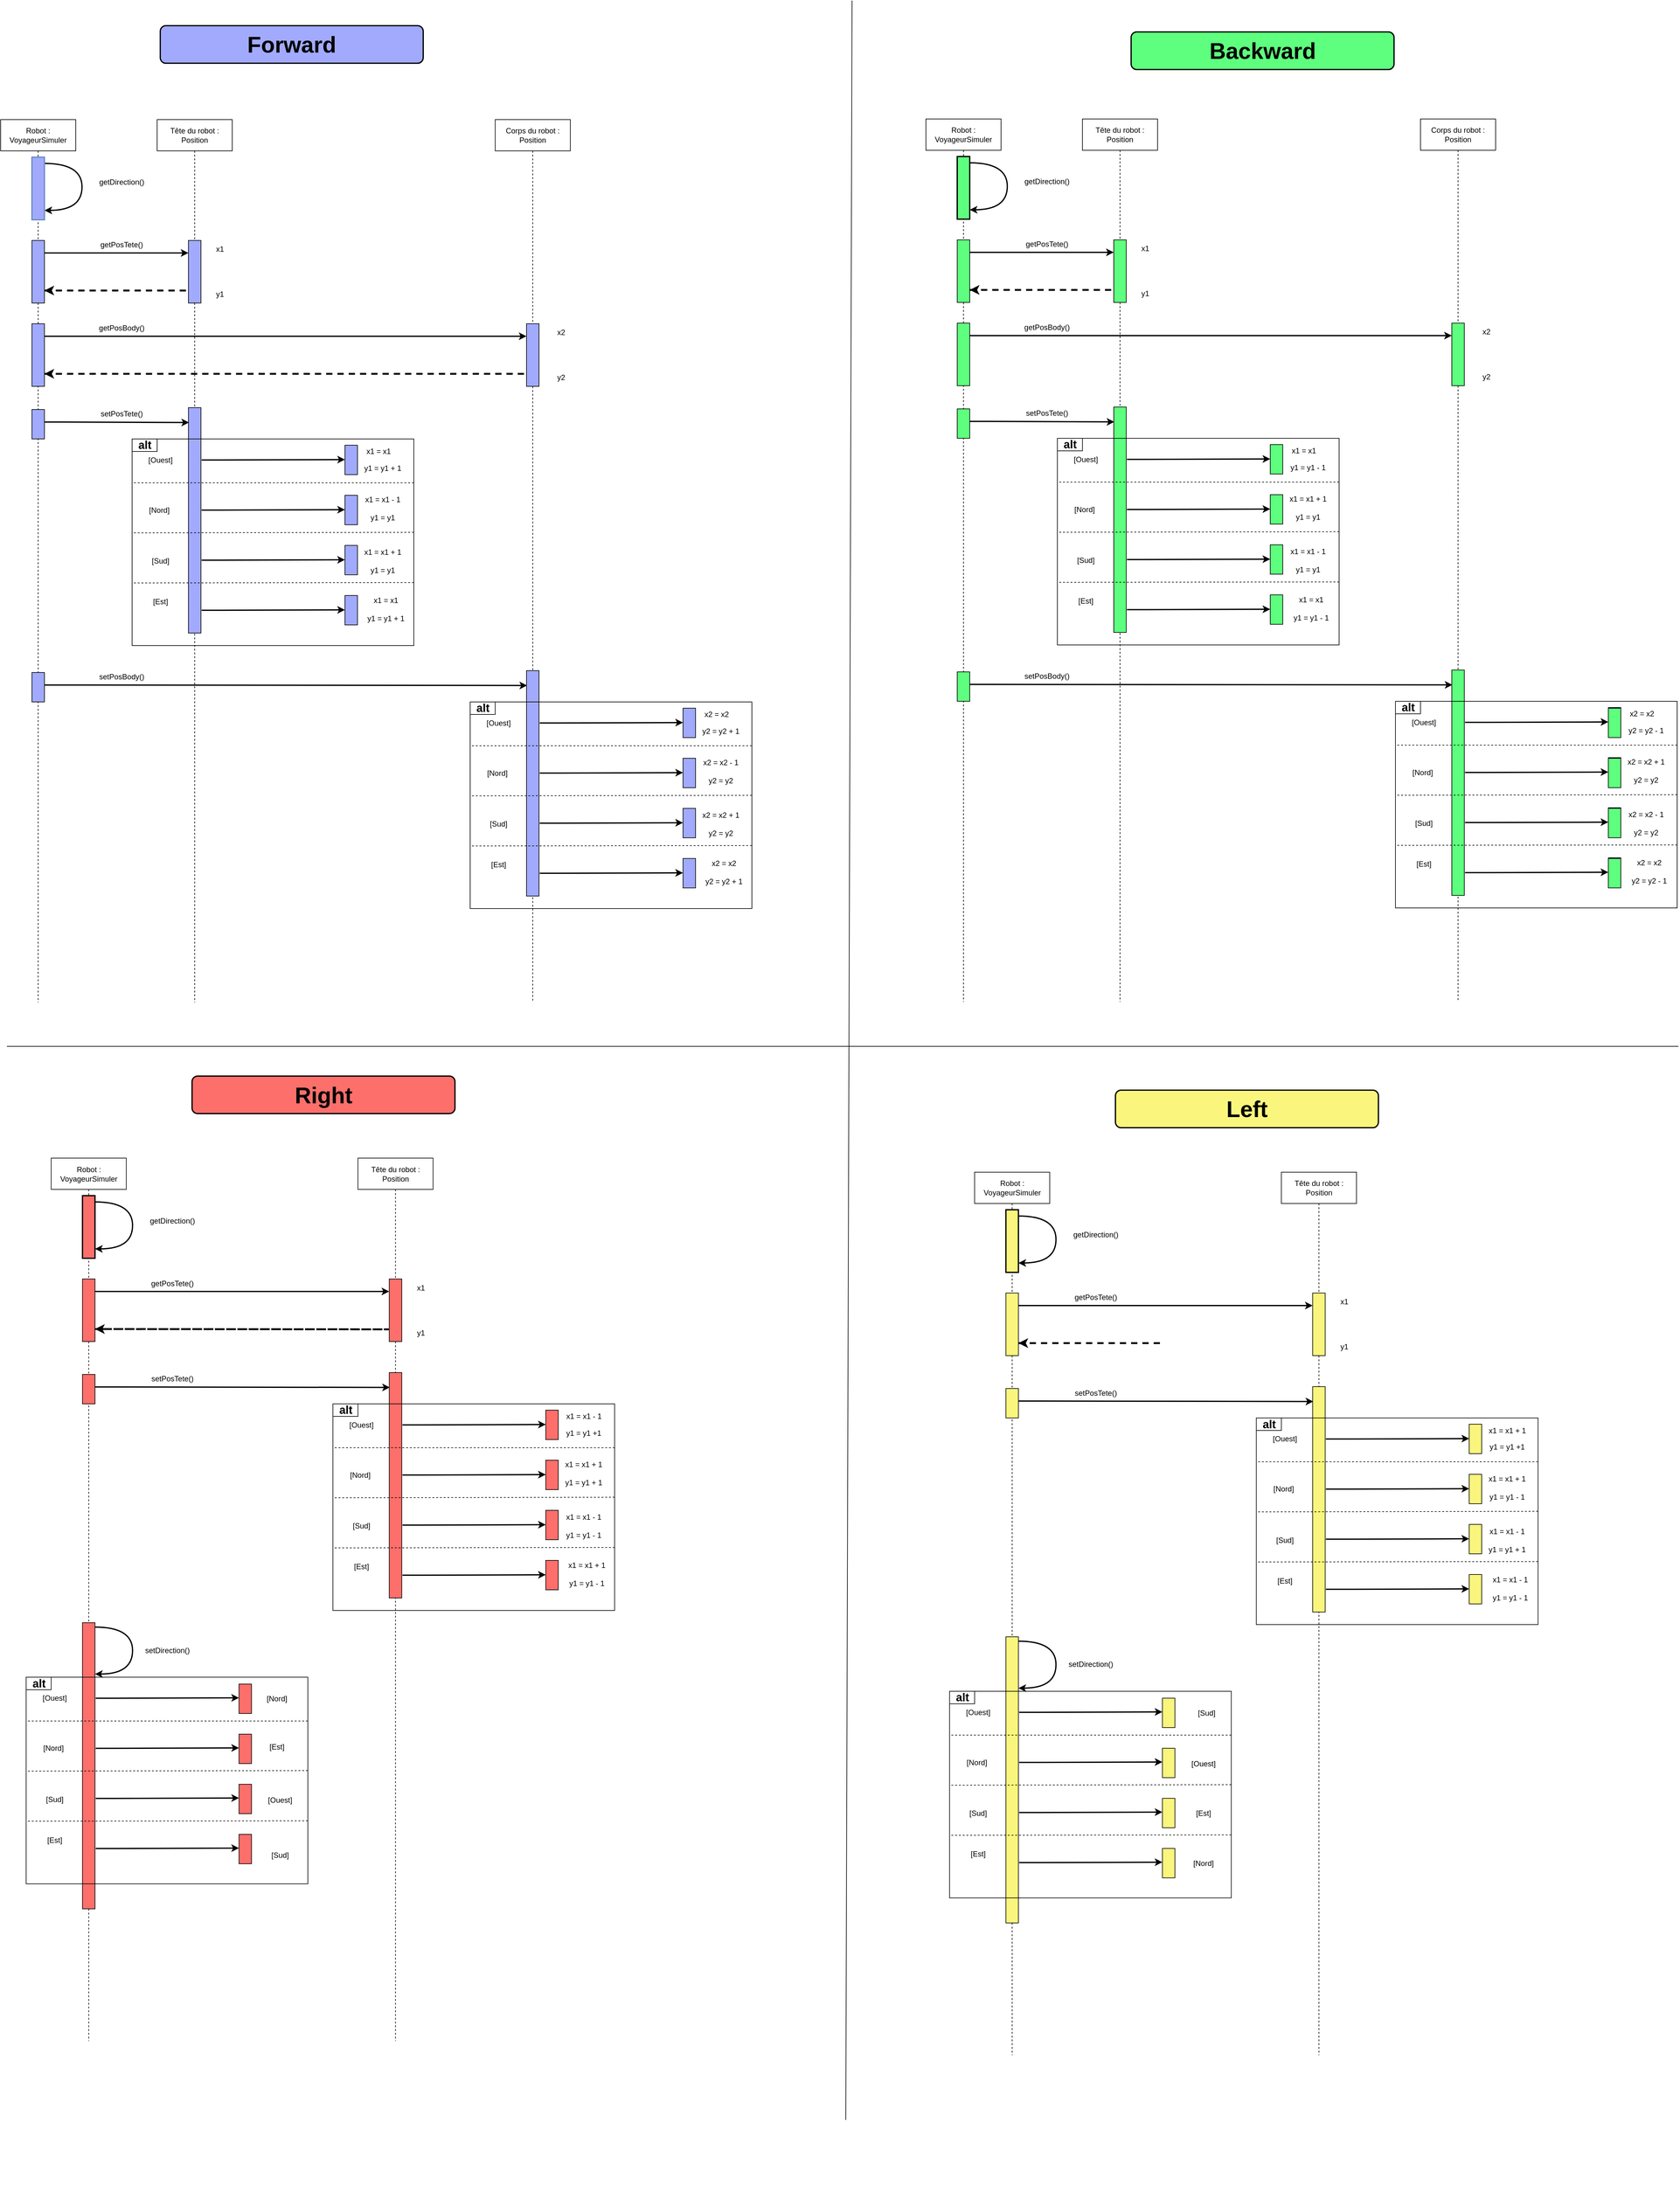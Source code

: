 <mxfile version="13.1.14" type="device"><diagram id="c2IaeOBipi-wqrHIoZ5o" name="Page-1"><mxGraphModel dx="7067" dy="3385" grid="1" gridSize="10" guides="1" tooltips="1" connect="1" arrows="1" fold="1" page="1" pageScale="1" pageWidth="827" pageHeight="1169" math="0" shadow="0"><root><mxCell id="0"/><mxCell id="1" parent="0"/><mxCell id="33jYu0O-LJHpXWSdDg52-122" style="edgeStyle=none;rounded=0;orthogonalLoop=1;jettySize=auto;html=1;dashed=1;endArrow=none;endFill=0;strokeWidth=1;" edge="1" parent="1" source="33jYu0O-LJHpXWSdDg52-23"><mxGeometry relative="1" as="geometry"><mxPoint x="280" y="1600" as="targetPoint"/><mxPoint x="280" y="490" as="sourcePoint"/></mxGeometry></mxCell><mxCell id="33jYu0O-LJHpXWSdDg52-6" style="rounded=0;orthogonalLoop=1;jettySize=auto;html=1;dashed=1;endArrow=none;endFill=0;strokeWidth=1;" edge="1" parent="1" source="33jYu0O-LJHpXWSdDg52-19"><mxGeometry relative="1" as="geometry"><mxPoint x="30" y="1600" as="targetPoint"/></mxGeometry></mxCell><mxCell id="33jYu0O-LJHpXWSdDg52-3" value="Robot :&lt;br&gt;VoyageurSimuler" style="rounded=0;whiteSpace=wrap;html=1;" vertex="1" parent="1"><mxGeometry x="-30" y="190" width="120" height="50" as="geometry"/></mxCell><mxCell id="33jYu0O-LJHpXWSdDg52-7" style="edgeStyle=none;rounded=0;orthogonalLoop=1;jettySize=auto;html=1;dashed=1;endArrow=none;endFill=0;strokeWidth=1;" edge="1" parent="1"><mxGeometry relative="1" as="geometry"><mxPoint x="280" y="940" as="targetPoint"/><mxPoint x="280" y="1010" as="sourcePoint"/></mxGeometry></mxCell><mxCell id="33jYu0O-LJHpXWSdDg52-4" value="Tête du robot :&lt;br&gt;Position" style="rounded=0;whiteSpace=wrap;html=1;" vertex="1" parent="1"><mxGeometry x="220" y="190" width="120" height="50" as="geometry"/></mxCell><mxCell id="33jYu0O-LJHpXWSdDg52-8" style="edgeStyle=none;rounded=0;orthogonalLoop=1;jettySize=auto;html=1;dashed=1;endArrow=none;endFill=0;strokeWidth=1;" edge="1" parent="1" source="33jYu0O-LJHpXWSdDg52-68"><mxGeometry relative="1" as="geometry"><mxPoint x="820" y="1600" as="targetPoint"/><mxPoint x="820" y="560" as="sourcePoint"/></mxGeometry></mxCell><mxCell id="33jYu0O-LJHpXWSdDg52-5" value="Corps du robot :&lt;br&gt;Position" style="rounded=0;whiteSpace=wrap;html=1;" vertex="1" parent="1"><mxGeometry x="760" y="190" width="120" height="50" as="geometry"/></mxCell><mxCell id="33jYu0O-LJHpXWSdDg52-10" value="" style="endArrow=classic;html=1;strokeWidth=2;edgeStyle=orthogonalEdgeStyle;curved=1;" edge="1" parent="1"><mxGeometry width="50" height="50" relative="1" as="geometry"><mxPoint x="40" y="260" as="sourcePoint"/><mxPoint x="40" y="335" as="targetPoint"/><Array as="points"><mxPoint x="40" y="260"/><mxPoint x="100" y="260"/><mxPoint x="100" y="335"/></Array></mxGeometry></mxCell><mxCell id="33jYu0O-LJHpXWSdDg52-11" value="getDirection()" style="text;html=1;align=center;verticalAlign=middle;resizable=0;points=[];autosize=1;" vertex="1" parent="1"><mxGeometry x="118" y="280" width="90" height="20" as="geometry"/></mxCell><mxCell id="33jYu0O-LJHpXWSdDg52-19" value="" style="rounded=0;whiteSpace=wrap;html=1;fillColor=#A1AAFC;" vertex="1" parent="1"><mxGeometry x="20" y="383" width="20" height="100" as="geometry"/></mxCell><mxCell id="33jYu0O-LJHpXWSdDg52-20" style="rounded=0;orthogonalLoop=1;jettySize=auto;html=1;dashed=1;endArrow=none;endFill=0;strokeWidth=1;" edge="1" parent="1" source="33jYu0O-LJHpXWSdDg52-3" target="33jYu0O-LJHpXWSdDg52-19"><mxGeometry relative="1" as="geometry"><mxPoint x="30" y="820" as="targetPoint"/><mxPoint x="30" y="240" as="sourcePoint"/></mxGeometry></mxCell><mxCell id="33jYu0O-LJHpXWSdDg52-22" value="" style="endArrow=classic;html=1;strokeWidth=2;rounded=0;entryX=0;entryY=0.2;entryDx=0;entryDy=0;entryPerimeter=0;" edge="1" parent="1" target="33jYu0O-LJHpXWSdDg52-23"><mxGeometry width="50" height="50" relative="1" as="geometry"><mxPoint x="40" y="403" as="sourcePoint"/><mxPoint x="260" y="403" as="targetPoint"/><Array as="points"><mxPoint x="70" y="403"/></Array></mxGeometry></mxCell><mxCell id="33jYu0O-LJHpXWSdDg52-23" value="" style="rounded=0;whiteSpace=wrap;html=1;fillColor=#A1AAFC;" vertex="1" parent="1"><mxGeometry x="270" y="383" width="20" height="100" as="geometry"/></mxCell><mxCell id="33jYu0O-LJHpXWSdDg52-24" style="edgeStyle=none;rounded=0;orthogonalLoop=1;jettySize=auto;html=1;dashed=1;endArrow=none;endFill=0;strokeWidth=1;" edge="1" parent="1" source="33jYu0O-LJHpXWSdDg52-4" target="33jYu0O-LJHpXWSdDg52-23"><mxGeometry relative="1" as="geometry"><mxPoint x="280" y="820" as="targetPoint"/><mxPoint x="280" y="240" as="sourcePoint"/></mxGeometry></mxCell><mxCell id="33jYu0O-LJHpXWSdDg52-14" value="" style="rounded=0;whiteSpace=wrap;html=1;fillColor=#A1AAFC;strokeColor=#6c8ebf;strokeWidth=2;" vertex="1" parent="1"><mxGeometry x="20" y="250" width="20" height="100" as="geometry"/></mxCell><mxCell id="33jYu0O-LJHpXWSdDg52-25" value="" style="endArrow=classic;html=1;strokeWidth=3;rounded=0;dashed=1;" edge="1" parent="1"><mxGeometry width="50" height="50" relative="1" as="geometry"><mxPoint x="40" y="463" as="sourcePoint"/><mxPoint x="40" y="463" as="targetPoint"/><Array as="points"><mxPoint x="70" y="463"/><mxPoint x="270" y="463"/></Array></mxGeometry></mxCell><mxCell id="33jYu0O-LJHpXWSdDg52-26" value="getPosTete()" style="text;html=1;align=center;verticalAlign=middle;resizable=0;points=[];autosize=1;" vertex="1" parent="1"><mxGeometry x="123" y="380" width="80" height="20" as="geometry"/></mxCell><mxCell id="33jYu0O-LJHpXWSdDg52-32" style="edgeStyle=none;rounded=0;orthogonalLoop=1;jettySize=auto;html=1;dashed=1;endArrow=none;endFill=0;strokeWidth=1;" edge="1" parent="1" source="33jYu0O-LJHpXWSdDg52-5"><mxGeometry relative="1" as="geometry"><mxPoint x="820" y="523" as="targetPoint"/><mxPoint x="820" y="240" as="sourcePoint"/></mxGeometry></mxCell><mxCell id="33jYu0O-LJHpXWSdDg52-66" value="" style="rounded=0;whiteSpace=wrap;html=1;fillColor=#A1AAFC;" vertex="1" parent="1"><mxGeometry x="20" y="516" width="20" height="100" as="geometry"/></mxCell><mxCell id="33jYu0O-LJHpXWSdDg52-67" value="" style="endArrow=classic;html=1;strokeWidth=2;rounded=0;entryX=0;entryY=0.2;entryDx=0;entryDy=0;entryPerimeter=0;" edge="1" parent="1" target="33jYu0O-LJHpXWSdDg52-68"><mxGeometry width="50" height="50" relative="1" as="geometry"><mxPoint x="40" y="536" as="sourcePoint"/><mxPoint x="260" y="536" as="targetPoint"/><Array as="points"><mxPoint x="70" y="536"/></Array></mxGeometry></mxCell><mxCell id="33jYu0O-LJHpXWSdDg52-69" value="" style="endArrow=classic;html=1;strokeWidth=3;rounded=0;dashed=1;" edge="1" parent="1"><mxGeometry width="50" height="50" relative="1" as="geometry"><mxPoint x="40" y="596" as="sourcePoint"/><mxPoint x="40" y="596" as="targetPoint"/><Array as="points"><mxPoint x="70" y="596"/><mxPoint x="810" y="596"/></Array></mxGeometry></mxCell><mxCell id="33jYu0O-LJHpXWSdDg52-70" value="getPosBody()" style="text;html=1;align=center;verticalAlign=middle;resizable=0;points=[];autosize=1;" vertex="1" parent="1"><mxGeometry x="118" y="513" width="90" height="20" as="geometry"/></mxCell><mxCell id="33jYu0O-LJHpXWSdDg52-71" style="edgeStyle=none;rounded=0;orthogonalLoop=1;jettySize=auto;html=1;dashed=1;endArrow=none;endFill=0;strokeWidth=1;" edge="1" parent="1" target="33jYu0O-LJHpXWSdDg52-68"><mxGeometry relative="1" as="geometry"><mxPoint x="820" y="973" as="targetPoint"/><mxPoint x="820" y="553" as="sourcePoint"/></mxGeometry></mxCell><mxCell id="33jYu0O-LJHpXWSdDg52-68" value="" style="rounded=0;whiteSpace=wrap;html=1;fillColor=#A1AAFC;" vertex="1" parent="1"><mxGeometry x="810" y="516" width="20" height="100" as="geometry"/></mxCell><mxCell id="33jYu0O-LJHpXWSdDg52-117" value="" style="rounded=0;whiteSpace=wrap;html=1;fillColor=#A1AAFC;" vertex="1" parent="1"><mxGeometry x="20" y="653" width="20" height="47" as="geometry"/></mxCell><mxCell id="33jYu0O-LJHpXWSdDg52-118" value="" style="endArrow=classic;html=1;strokeWidth=2;rounded=0;entryX=0.05;entryY=0.066;entryDx=0;entryDy=0;entryPerimeter=0;" edge="1" parent="1" target="33jYu0O-LJHpXWSdDg52-119"><mxGeometry width="50" height="50" relative="1" as="geometry"><mxPoint x="40" y="673" as="sourcePoint"/><mxPoint x="260" y="673" as="targetPoint"/><Array as="points"><mxPoint x="70" y="673"/></Array></mxGeometry></mxCell><mxCell id="33jYu0O-LJHpXWSdDg52-121" value="setPosTete()" style="text;html=1;align=center;verticalAlign=middle;resizable=0;points=[];autosize=1;" vertex="1" parent="1"><mxGeometry x="123" y="650" width="80" height="20" as="geometry"/></mxCell><mxCell id="33jYu0O-LJHpXWSdDg52-119" value="" style="rounded=0;whiteSpace=wrap;html=1;fillColor=#A1AAFC;" vertex="1" parent="1"><mxGeometry x="270" y="650" width="20" height="360" as="geometry"/></mxCell><mxCell id="33jYu0O-LJHpXWSdDg52-123" value="" style="rounded=0;whiteSpace=wrap;html=1;fillColor=none;" vertex="1" parent="1"><mxGeometry x="180" y="700" width="450" height="330" as="geometry"/></mxCell><mxCell id="33jYu0O-LJHpXWSdDg52-124" value="" style="rounded=0;whiteSpace=wrap;html=1;fillColor=#A1AAFC;" vertex="1" parent="1"><mxGeometry x="520" y="710" width="20" height="47" as="geometry"/></mxCell><mxCell id="33jYu0O-LJHpXWSdDg52-125" value="" style="endArrow=classic;html=1;strokeWidth=2;rounded=0;entryX=-0.055;entryY=0.052;entryDx=0;entryDy=0;entryPerimeter=0;" edge="1" parent="1"><mxGeometry width="50" height="50" relative="1" as="geometry"><mxPoint x="291.1" y="733.64" as="sourcePoint"/><mxPoint x="520.0" y="733.0" as="targetPoint"/><Array as="points"><mxPoint x="321.1" y="733.64"/></Array></mxGeometry></mxCell><mxCell id="33jYu0O-LJHpXWSdDg52-126" value="" style="rounded=0;whiteSpace=wrap;html=1;fillColor=#A1AAFC;" vertex="1" parent="1"><mxGeometry x="520" y="790" width="20" height="47" as="geometry"/></mxCell><mxCell id="33jYu0O-LJHpXWSdDg52-127" value="" style="endArrow=classic;html=1;strokeWidth=2;rounded=0;entryX=-0.055;entryY=0.052;entryDx=0;entryDy=0;entryPerimeter=0;" edge="1" parent="1"><mxGeometry width="50" height="50" relative="1" as="geometry"><mxPoint x="291.1" y="813.64" as="sourcePoint"/><mxPoint x="520" y="813" as="targetPoint"/><Array as="points"><mxPoint x="321.1" y="813.64"/></Array></mxGeometry></mxCell><mxCell id="33jYu0O-LJHpXWSdDg52-128" value="" style="rounded=0;whiteSpace=wrap;html=1;fillColor=#A1AAFC;" vertex="1" parent="1"><mxGeometry x="520" y="870" width="20" height="47" as="geometry"/></mxCell><mxCell id="33jYu0O-LJHpXWSdDg52-129" value="" style="endArrow=classic;html=1;strokeWidth=2;rounded=0;entryX=-0.055;entryY=0.052;entryDx=0;entryDy=0;entryPerimeter=0;" edge="1" parent="1"><mxGeometry width="50" height="50" relative="1" as="geometry"><mxPoint x="291.1" y="893.64" as="sourcePoint"/><mxPoint x="520" y="893" as="targetPoint"/><Array as="points"><mxPoint x="321.1" y="893.64"/></Array></mxGeometry></mxCell><mxCell id="33jYu0O-LJHpXWSdDg52-130" value="" style="rounded=0;whiteSpace=wrap;html=1;fillColor=#A1AAFC;" vertex="1" parent="1"><mxGeometry x="520" y="950" width="20" height="47" as="geometry"/></mxCell><mxCell id="33jYu0O-LJHpXWSdDg52-131" value="" style="endArrow=classic;html=1;strokeWidth=2;rounded=0;entryX=-0.055;entryY=0.052;entryDx=0;entryDy=0;entryPerimeter=0;" edge="1" parent="1"><mxGeometry width="50" height="50" relative="1" as="geometry"><mxPoint x="291.1" y="973.64" as="sourcePoint"/><mxPoint x="520" y="973.0" as="targetPoint"/><Array as="points"><mxPoint x="321.1" y="973.64"/></Array></mxGeometry></mxCell><mxCell id="33jYu0O-LJHpXWSdDg52-132" style="edgeStyle=none;rounded=0;orthogonalLoop=1;jettySize=auto;html=1;dashed=1;endArrow=none;endFill=0;strokeWidth=1;" edge="1" parent="1"><mxGeometry relative="1" as="geometry"><mxPoint x="180" y="770" as="targetPoint"/><mxPoint x="630" y="770" as="sourcePoint"/></mxGeometry></mxCell><mxCell id="33jYu0O-LJHpXWSdDg52-133" style="edgeStyle=none;rounded=0;orthogonalLoop=1;jettySize=auto;html=1;dashed=1;endArrow=none;endFill=0;strokeWidth=1;exitX=1;exitY=0.452;exitDx=0;exitDy=0;exitPerimeter=0;" edge="1" parent="1" source="33jYu0O-LJHpXWSdDg52-123"><mxGeometry relative="1" as="geometry"><mxPoint x="180" y="850" as="targetPoint"/><mxPoint x="600" y="850" as="sourcePoint"/></mxGeometry></mxCell><mxCell id="33jYu0O-LJHpXWSdDg52-134" style="edgeStyle=none;rounded=0;orthogonalLoop=1;jettySize=auto;html=1;dashed=1;endArrow=none;endFill=0;strokeWidth=1;exitX=1;exitY=0.695;exitDx=0;exitDy=0;exitPerimeter=0;" edge="1" parent="1" source="33jYu0O-LJHpXWSdDg52-123"><mxGeometry relative="1" as="geometry"><mxPoint x="180" y="930" as="targetPoint"/><mxPoint x="600" y="930" as="sourcePoint"/></mxGeometry></mxCell><mxCell id="33jYu0O-LJHpXWSdDg52-136" value="[Ouest]" style="text;html=1;align=center;verticalAlign=middle;resizable=0;points=[];autosize=1;" vertex="1" parent="1"><mxGeometry x="200" y="723.5" width="50" height="20" as="geometry"/></mxCell><mxCell id="33jYu0O-LJHpXWSdDg52-137" value="[Nord]" style="text;html=1;align=center;verticalAlign=middle;resizable=0;points=[];autosize=1;" vertex="1" parent="1"><mxGeometry x="198" y="803.5" width="50" height="20" as="geometry"/></mxCell><mxCell id="33jYu0O-LJHpXWSdDg52-138" value="[Sud]" style="text;html=1;align=center;verticalAlign=middle;resizable=0;points=[];autosize=1;" vertex="1" parent="1"><mxGeometry x="205" y="885" width="40" height="20" as="geometry"/></mxCell><mxCell id="33jYu0O-LJHpXWSdDg52-139" value="[Est]" style="text;html=1;align=center;verticalAlign=middle;resizable=0;points=[];autosize=1;" vertex="1" parent="1"><mxGeometry x="205" y="950" width="40" height="20" as="geometry"/></mxCell><mxCell id="33jYu0O-LJHpXWSdDg52-140" value="x1 = x1&amp;nbsp;" style="text;html=1;align=center;verticalAlign=middle;resizable=0;points=[];autosize=1;" vertex="1" parent="1"><mxGeometry x="545" y="710" width="60" height="20" as="geometry"/></mxCell><mxCell id="33jYu0O-LJHpXWSdDg52-141" value="y1 = y1 + 1" style="text;html=1;align=center;verticalAlign=middle;resizable=0;points=[];autosize=1;" vertex="1" parent="1"><mxGeometry x="540" y="737" width="80" height="20" as="geometry"/></mxCell><mxCell id="33jYu0O-LJHpXWSdDg52-142" value="x1 = x1 - 1&lt;br&gt;&lt;br&gt;y1 = y1" style="text;html=1;align=center;verticalAlign=middle;resizable=0;points=[];autosize=1;" vertex="1" parent="1"><mxGeometry x="545" y="786" width="70" height="50" as="geometry"/></mxCell><mxCell id="33jYu0O-LJHpXWSdDg52-143" value="x1 = x1 + 1&lt;br&gt;&lt;br&gt;y1 = y1" style="text;html=1;align=center;verticalAlign=middle;resizable=0;points=[];autosize=1;" vertex="1" parent="1"><mxGeometry x="540" y="870" width="80" height="50" as="geometry"/></mxCell><mxCell id="33jYu0O-LJHpXWSdDg52-144" value="x1 = x1&lt;br&gt;&lt;br&gt;y1 = y1 + 1" style="text;html=1;align=center;verticalAlign=middle;resizable=0;points=[];autosize=1;" vertex="1" parent="1"><mxGeometry x="545" y="947" width="80" height="50" as="geometry"/></mxCell><mxCell id="33jYu0O-LJHpXWSdDg52-145" style="edgeStyle=none;rounded=0;orthogonalLoop=1;jettySize=auto;html=1;dashed=1;endArrow=none;endFill=0;strokeWidth=1;" edge="1" parent="1"><mxGeometry relative="1" as="geometry"><mxPoint x="820" y="1360" as="targetPoint"/><mxPoint x="820" y="1430" as="sourcePoint"/></mxGeometry></mxCell><mxCell id="33jYu0O-LJHpXWSdDg52-146" value="" style="rounded=0;whiteSpace=wrap;html=1;fillColor=#A1AAFC;" vertex="1" parent="1"><mxGeometry x="20" y="1073" width="20" height="47" as="geometry"/></mxCell><mxCell id="33jYu0O-LJHpXWSdDg52-147" value="" style="endArrow=classic;html=1;strokeWidth=2;rounded=0;entryX=0.05;entryY=0.066;entryDx=0;entryDy=0;entryPerimeter=0;" edge="1" parent="1" target="33jYu0O-LJHpXWSdDg52-149"><mxGeometry width="50" height="50" relative="1" as="geometry"><mxPoint x="40" y="1093" as="sourcePoint"/><mxPoint x="260" y="1093" as="targetPoint"/><Array as="points"><mxPoint x="70" y="1093"/></Array></mxGeometry></mxCell><mxCell id="33jYu0O-LJHpXWSdDg52-148" value="setPosBody()" style="text;html=1;align=center;verticalAlign=middle;resizable=0;points=[];autosize=1;" vertex="1" parent="1"><mxGeometry x="118" y="1070" width="90" height="20" as="geometry"/></mxCell><mxCell id="33jYu0O-LJHpXWSdDg52-149" value="" style="rounded=0;whiteSpace=wrap;html=1;fillColor=#A1AAFC;" vertex="1" parent="1"><mxGeometry x="810" y="1070" width="20" height="360" as="geometry"/></mxCell><mxCell id="33jYu0O-LJHpXWSdDg52-150" value="" style="rounded=0;whiteSpace=wrap;html=1;fillColor=none;" vertex="1" parent="1"><mxGeometry x="720" y="1120" width="450" height="330" as="geometry"/></mxCell><mxCell id="33jYu0O-LJHpXWSdDg52-151" value="" style="rounded=0;whiteSpace=wrap;html=1;fillColor=#A1AAFC;" vertex="1" parent="1"><mxGeometry x="1060" y="1130" width="20" height="47" as="geometry"/></mxCell><mxCell id="33jYu0O-LJHpXWSdDg52-152" value="" style="endArrow=classic;html=1;strokeWidth=2;rounded=0;entryX=-0.055;entryY=0.052;entryDx=0;entryDy=0;entryPerimeter=0;" edge="1" parent="1"><mxGeometry width="50" height="50" relative="1" as="geometry"><mxPoint x="831.1" y="1153.64" as="sourcePoint"/><mxPoint x="1060" y="1153" as="targetPoint"/><Array as="points"><mxPoint x="861.1" y="1153.64"/></Array></mxGeometry></mxCell><mxCell id="33jYu0O-LJHpXWSdDg52-153" value="" style="rounded=0;whiteSpace=wrap;html=1;fillColor=#A1AAFC;" vertex="1" parent="1"><mxGeometry x="1060" y="1210" width="20" height="47" as="geometry"/></mxCell><mxCell id="33jYu0O-LJHpXWSdDg52-154" value="" style="endArrow=classic;html=1;strokeWidth=2;rounded=0;entryX=-0.055;entryY=0.052;entryDx=0;entryDy=0;entryPerimeter=0;" edge="1" parent="1"><mxGeometry width="50" height="50" relative="1" as="geometry"><mxPoint x="831.1" y="1233.64" as="sourcePoint"/><mxPoint x="1060" y="1233" as="targetPoint"/><Array as="points"><mxPoint x="861.1" y="1233.64"/></Array></mxGeometry></mxCell><mxCell id="33jYu0O-LJHpXWSdDg52-155" value="" style="rounded=0;whiteSpace=wrap;html=1;fillColor=#A1AAFC;" vertex="1" parent="1"><mxGeometry x="1060" y="1290" width="20" height="47" as="geometry"/></mxCell><mxCell id="33jYu0O-LJHpXWSdDg52-156" value="" style="endArrow=classic;html=1;strokeWidth=2;rounded=0;entryX=-0.055;entryY=0.052;entryDx=0;entryDy=0;entryPerimeter=0;" edge="1" parent="1"><mxGeometry width="50" height="50" relative="1" as="geometry"><mxPoint x="831.1" y="1313.64" as="sourcePoint"/><mxPoint x="1060" y="1313.0" as="targetPoint"/><Array as="points"><mxPoint x="861.1" y="1313.64"/></Array></mxGeometry></mxCell><mxCell id="33jYu0O-LJHpXWSdDg52-157" value="" style="rounded=0;whiteSpace=wrap;html=1;fillColor=#A1AAFC;" vertex="1" parent="1"><mxGeometry x="1060" y="1370" width="20" height="47" as="geometry"/></mxCell><mxCell id="33jYu0O-LJHpXWSdDg52-158" value="" style="endArrow=classic;html=1;strokeWidth=2;rounded=0;entryX=-0.055;entryY=0.052;entryDx=0;entryDy=0;entryPerimeter=0;" edge="1" parent="1"><mxGeometry width="50" height="50" relative="1" as="geometry"><mxPoint x="831.1" y="1393.64" as="sourcePoint"/><mxPoint x="1060" y="1393.0" as="targetPoint"/><Array as="points"><mxPoint x="861.1" y="1393.64"/></Array></mxGeometry></mxCell><mxCell id="33jYu0O-LJHpXWSdDg52-159" style="edgeStyle=none;rounded=0;orthogonalLoop=1;jettySize=auto;html=1;dashed=1;endArrow=none;endFill=0;strokeWidth=1;" edge="1" parent="1"><mxGeometry relative="1" as="geometry"><mxPoint x="720" y="1190" as="targetPoint"/><mxPoint x="1170" y="1190" as="sourcePoint"/></mxGeometry></mxCell><mxCell id="33jYu0O-LJHpXWSdDg52-160" style="edgeStyle=none;rounded=0;orthogonalLoop=1;jettySize=auto;html=1;dashed=1;endArrow=none;endFill=0;strokeWidth=1;exitX=1;exitY=0.452;exitDx=0;exitDy=0;exitPerimeter=0;" edge="1" parent="1" source="33jYu0O-LJHpXWSdDg52-150"><mxGeometry relative="1" as="geometry"><mxPoint x="720" y="1270" as="targetPoint"/><mxPoint x="1140" y="1270" as="sourcePoint"/></mxGeometry></mxCell><mxCell id="33jYu0O-LJHpXWSdDg52-161" style="edgeStyle=none;rounded=0;orthogonalLoop=1;jettySize=auto;html=1;dashed=1;endArrow=none;endFill=0;strokeWidth=1;exitX=1;exitY=0.695;exitDx=0;exitDy=0;exitPerimeter=0;" edge="1" parent="1" source="33jYu0O-LJHpXWSdDg52-150"><mxGeometry relative="1" as="geometry"><mxPoint x="720" y="1350" as="targetPoint"/><mxPoint x="1140" y="1350" as="sourcePoint"/></mxGeometry></mxCell><mxCell id="33jYu0O-LJHpXWSdDg52-162" value="[Ouest]" style="text;html=1;align=center;verticalAlign=middle;resizable=0;points=[];autosize=1;" vertex="1" parent="1"><mxGeometry x="740" y="1143.5" width="50" height="20" as="geometry"/></mxCell><mxCell id="33jYu0O-LJHpXWSdDg52-163" value="[Nord]" style="text;html=1;align=center;verticalAlign=middle;resizable=0;points=[];autosize=1;" vertex="1" parent="1"><mxGeometry x="738" y="1223.5" width="50" height="20" as="geometry"/></mxCell><mxCell id="33jYu0O-LJHpXWSdDg52-164" value="[Sud]" style="text;html=1;align=center;verticalAlign=middle;resizable=0;points=[];autosize=1;" vertex="1" parent="1"><mxGeometry x="745" y="1305" width="40" height="20" as="geometry"/></mxCell><mxCell id="33jYu0O-LJHpXWSdDg52-165" value="[Est]" style="text;html=1;align=center;verticalAlign=middle;resizable=0;points=[];autosize=1;" vertex="1" parent="1"><mxGeometry x="745" y="1370" width="40" height="20" as="geometry"/></mxCell><mxCell id="33jYu0O-LJHpXWSdDg52-166" value="x2 = x2&amp;nbsp;" style="text;html=1;align=center;verticalAlign=middle;resizable=0;points=[];autosize=1;" vertex="1" parent="1"><mxGeometry x="1085" y="1130" width="60" height="20" as="geometry"/></mxCell><mxCell id="33jYu0O-LJHpXWSdDg52-167" value="y2 = y2 + 1" style="text;html=1;align=center;verticalAlign=middle;resizable=0;points=[];autosize=1;" vertex="1" parent="1"><mxGeometry x="1080" y="1157" width="80" height="20" as="geometry"/></mxCell><mxCell id="33jYu0O-LJHpXWSdDg52-168" value="x2 = x2 - 1&lt;br&gt;&lt;br&gt;y2 = y2" style="text;html=1;align=center;verticalAlign=middle;resizable=0;points=[];autosize=1;" vertex="1" parent="1"><mxGeometry x="1085" y="1206" width="70" height="50" as="geometry"/></mxCell><mxCell id="33jYu0O-LJHpXWSdDg52-169" value="x2 = x2 + 1&lt;br&gt;&lt;br&gt;y2 = y2" style="text;html=1;align=center;verticalAlign=middle;resizable=0;points=[];autosize=1;" vertex="1" parent="1"><mxGeometry x="1080" y="1290" width="80" height="50" as="geometry"/></mxCell><mxCell id="33jYu0O-LJHpXWSdDg52-170" value="x2 = x2&lt;br&gt;&lt;br&gt;y2 = y2 + 1" style="text;html=1;align=center;verticalAlign=middle;resizable=0;points=[];autosize=1;" vertex="1" parent="1"><mxGeometry x="1085" y="1367" width="80" height="50" as="geometry"/></mxCell><mxCell id="33jYu0O-LJHpXWSdDg52-171" value="&lt;b&gt;&lt;font style=&quot;font-size: 18px&quot;&gt;alt&lt;/font&gt;&lt;/b&gt;" style="text;html=1;align=center;verticalAlign=middle;resizable=0;points=[];autosize=1;" vertex="1" parent="1"><mxGeometry x="180" y="700" width="40" height="20" as="geometry"/></mxCell><mxCell id="33jYu0O-LJHpXWSdDg52-172" value="" style="endArrow=none;html=1;strokeWidth=1;rounded=0;entryX=0.089;entryY=0;entryDx=0;entryDy=0;entryPerimeter=0;exitX=0.012;exitY=1;exitDx=0;exitDy=0;exitPerimeter=0;" edge="1" parent="1" source="33jYu0O-LJHpXWSdDg52-171" target="33jYu0O-LJHpXWSdDg52-123"><mxGeometry width="50" height="50" relative="1" as="geometry"><mxPoint x="180" y="723.5" as="sourcePoint"/><mxPoint x="202" y="724" as="targetPoint"/><Array as="points"><mxPoint x="200" y="720"/><mxPoint x="220" y="720"/></Array></mxGeometry></mxCell><mxCell id="33jYu0O-LJHpXWSdDg52-173" value="&lt;b&gt;&lt;font style=&quot;font-size: 18px&quot;&gt;alt&lt;/font&gt;&lt;/b&gt;" style="text;html=1;align=center;verticalAlign=middle;resizable=0;points=[];autosize=1;" vertex="1" parent="1"><mxGeometry x="720" y="1120" width="40" height="20" as="geometry"/></mxCell><mxCell id="33jYu0O-LJHpXWSdDg52-174" value="" style="endArrow=none;html=1;strokeWidth=1;rounded=0;entryX=0.089;entryY=0;entryDx=0;entryDy=0;entryPerimeter=0;exitX=0.012;exitY=1;exitDx=0;exitDy=0;exitPerimeter=0;" edge="1" parent="1" source="33jYu0O-LJHpXWSdDg52-173"><mxGeometry width="50" height="50" relative="1" as="geometry"><mxPoint x="720" y="1143.5" as="sourcePoint"/><mxPoint x="760.05" y="1120" as="targetPoint"/><Array as="points"><mxPoint x="740" y="1140"/><mxPoint x="760" y="1140"/></Array></mxGeometry></mxCell><mxCell id="33jYu0O-LJHpXWSdDg52-175" value="x1&lt;br&gt;&lt;br&gt;&lt;br&gt;&lt;br&gt;&lt;br&gt;y1" style="text;html=1;align=center;verticalAlign=middle;resizable=0;points=[];autosize=1;" vertex="1" parent="1"><mxGeometry x="305" y="388" width="30" height="90" as="geometry"/></mxCell><mxCell id="33jYu0O-LJHpXWSdDg52-176" value="x2&lt;br&gt;&lt;br&gt;&lt;br&gt;&lt;br&gt;&lt;br&gt;y2" style="text;html=1;align=center;verticalAlign=middle;resizable=0;points=[];autosize=1;" vertex="1" parent="1"><mxGeometry x="850" y="521" width="30" height="90" as="geometry"/></mxCell><mxCell id="33jYu0O-LJHpXWSdDg52-177" value="" style="shape=image;html=1;verticalAlign=top;verticalLabelPosition=bottom;labelBackgroundColor=#ffffff;imageAspect=0;aspect=fixed;image=https://cdn1.iconfinder.com/data/icons/151-1/500/p-09-128.png;fillColor=none;" vertex="1" parent="1"><mxGeometry x="390" y="240" width="258" height="258" as="geometry"/></mxCell><mxCell id="33jYu0O-LJHpXWSdDg52-178" value="" style="shape=image;html=1;verticalAlign=top;verticalLabelPosition=bottom;labelBackgroundColor=#ffffff;imageAspect=0;aspect=fixed;image=https://cdn1.iconfinder.com/data/icons/151-1/500/p-143-128.png;fillColor=none;" vertex="1" parent="1"><mxGeometry x="300" y="1129" width="430" height="430" as="geometry"/></mxCell><mxCell id="33jYu0O-LJHpXWSdDg52-179" value="" style="shape=image;html=1;verticalAlign=top;verticalLabelPosition=bottom;labelBackgroundColor=#ffffff;imageAspect=0;aspect=fixed;image=https://cdn1.iconfinder.com/data/icons/151-1/500/p-144-128.png;fillColor=none;" vertex="1" parent="1"><mxGeometry x="21" y="1178" width="269" height="269" as="geometry"/></mxCell><mxCell id="33jYu0O-LJHpXWSdDg52-180" value="" style="shape=image;html=1;verticalAlign=top;verticalLabelPosition=bottom;labelBackgroundColor=#ffffff;imageAspect=0;aspect=fixed;image=https://cdn3.iconfinder.com/data/icons/materia-flat-halloween-free/24/039_026_cat_black_witch_halloween-128.png;fillColor=none;" vertex="1" parent="1"><mxGeometry x="857" y="737" width="288" height="288" as="geometry"/></mxCell><mxCell id="33jYu0O-LJHpXWSdDg52-181" value="" style="shape=image;html=1;verticalAlign=top;verticalLabelPosition=bottom;labelBackgroundColor=#ffffff;imageAspect=0;aspect=fixed;image=https://cdn2.iconfinder.com/data/icons/plex-for-android/96/robot_unicorn_attack.png;fillColor=none;" vertex="1" parent="1"><mxGeometry x="919" y="300" width="161" height="161" as="geometry"/></mxCell><mxCell id="33jYu0O-LJHpXWSdDg52-182" style="edgeStyle=none;rounded=0;orthogonalLoop=1;jettySize=auto;html=1;dashed=1;endArrow=none;endFill=0;strokeWidth=1;" edge="1" parent="1" source="33jYu0O-LJHpXWSdDg52-194"><mxGeometry relative="1" as="geometry"><mxPoint x="1758" y="1599" as="targetPoint"/><mxPoint x="1758" y="489" as="sourcePoint"/></mxGeometry></mxCell><mxCell id="33jYu0O-LJHpXWSdDg52-183" style="rounded=0;orthogonalLoop=1;jettySize=auto;html=1;dashed=1;endArrow=none;endFill=0;strokeWidth=1;" edge="1" parent="1" source="33jYu0O-LJHpXWSdDg52-191"><mxGeometry relative="1" as="geometry"><mxPoint x="1508" y="1599" as="targetPoint"/></mxGeometry></mxCell><mxCell id="33jYu0O-LJHpXWSdDg52-184" value="Robot :&lt;br&gt;VoyageurSimuler" style="rounded=0;whiteSpace=wrap;html=1;" vertex="1" parent="1"><mxGeometry x="1448" y="189" width="120" height="50" as="geometry"/></mxCell><mxCell id="33jYu0O-LJHpXWSdDg52-185" style="edgeStyle=none;rounded=0;orthogonalLoop=1;jettySize=auto;html=1;dashed=1;endArrow=none;endFill=0;strokeWidth=1;" edge="1" parent="1"><mxGeometry relative="1" as="geometry"><mxPoint x="1758" y="939" as="targetPoint"/><mxPoint x="1758" y="1009" as="sourcePoint"/></mxGeometry></mxCell><mxCell id="33jYu0O-LJHpXWSdDg52-186" value="Tête du robot :&lt;br&gt;Position" style="rounded=0;whiteSpace=wrap;html=1;" vertex="1" parent="1"><mxGeometry x="1698" y="189" width="120" height="50" as="geometry"/></mxCell><mxCell id="33jYu0O-LJHpXWSdDg52-187" style="edgeStyle=none;rounded=0;orthogonalLoop=1;jettySize=auto;html=1;dashed=1;endArrow=none;endFill=0;strokeWidth=1;" edge="1" parent="1" source="33jYu0O-LJHpXWSdDg52-205"><mxGeometry relative="1" as="geometry"><mxPoint x="2298" y="1599" as="targetPoint"/><mxPoint x="2298" y="559" as="sourcePoint"/></mxGeometry></mxCell><mxCell id="33jYu0O-LJHpXWSdDg52-188" value="Corps du robot :&lt;br&gt;Position" style="rounded=0;whiteSpace=wrap;html=1;" vertex="1" parent="1"><mxGeometry x="2238" y="189" width="120" height="50" as="geometry"/></mxCell><mxCell id="33jYu0O-LJHpXWSdDg52-189" value="" style="endArrow=classic;html=1;strokeWidth=2;edgeStyle=orthogonalEdgeStyle;curved=1;" edge="1" parent="1"><mxGeometry width="50" height="50" relative="1" as="geometry"><mxPoint x="1518" y="259" as="sourcePoint"/><mxPoint x="1518" y="334" as="targetPoint"/><Array as="points"><mxPoint x="1518" y="259"/><mxPoint x="1578" y="259"/><mxPoint x="1578" y="334"/></Array></mxGeometry></mxCell><mxCell id="33jYu0O-LJHpXWSdDg52-190" value="getDirection()" style="text;html=1;align=center;verticalAlign=middle;resizable=0;points=[];autosize=1;" vertex="1" parent="1"><mxGeometry x="1596" y="279" width="90" height="20" as="geometry"/></mxCell><mxCell id="33jYu0O-LJHpXWSdDg52-191" value="" style="rounded=0;whiteSpace=wrap;html=1;fillColor=#5EFF7E;" vertex="1" parent="1"><mxGeometry x="1498" y="382" width="20" height="100" as="geometry"/></mxCell><mxCell id="33jYu0O-LJHpXWSdDg52-192" style="rounded=0;orthogonalLoop=1;jettySize=auto;html=1;dashed=1;endArrow=none;endFill=0;strokeWidth=1;" edge="1" parent="1" source="33jYu0O-LJHpXWSdDg52-184" target="33jYu0O-LJHpXWSdDg52-191"><mxGeometry relative="1" as="geometry"><mxPoint x="1508" y="819" as="targetPoint"/><mxPoint x="1508" y="239" as="sourcePoint"/></mxGeometry></mxCell><mxCell id="33jYu0O-LJHpXWSdDg52-193" value="" style="endArrow=classic;html=1;strokeWidth=2;rounded=0;entryX=0;entryY=0.2;entryDx=0;entryDy=0;entryPerimeter=0;" edge="1" parent="1" target="33jYu0O-LJHpXWSdDg52-194"><mxGeometry width="50" height="50" relative="1" as="geometry"><mxPoint x="1518" y="402" as="sourcePoint"/><mxPoint x="1738" y="402" as="targetPoint"/><Array as="points"><mxPoint x="1548" y="402"/></Array></mxGeometry></mxCell><mxCell id="33jYu0O-LJHpXWSdDg52-194" value="" style="rounded=0;whiteSpace=wrap;html=1;fillColor=#5EFF7E;" vertex="1" parent="1"><mxGeometry x="1748" y="382" width="20" height="100" as="geometry"/></mxCell><mxCell id="33jYu0O-LJHpXWSdDg52-195" style="edgeStyle=none;rounded=0;orthogonalLoop=1;jettySize=auto;html=1;dashed=1;endArrow=none;endFill=0;strokeWidth=1;" edge="1" parent="1" source="33jYu0O-LJHpXWSdDg52-186" target="33jYu0O-LJHpXWSdDg52-194"><mxGeometry relative="1" as="geometry"><mxPoint x="1758" y="819" as="targetPoint"/><mxPoint x="1758" y="239" as="sourcePoint"/></mxGeometry></mxCell><mxCell id="33jYu0O-LJHpXWSdDg52-196" value="" style="rounded=0;whiteSpace=wrap;html=1;fillColor=#5EFF7E;strokeColor=#000000;strokeWidth=2;" vertex="1" parent="1"><mxGeometry x="1498" y="249" width="20" height="100" as="geometry"/></mxCell><mxCell id="33jYu0O-LJHpXWSdDg52-197" value="" style="endArrow=classic;html=1;strokeWidth=3;rounded=0;dashed=1;" edge="1" parent="1"><mxGeometry width="50" height="50" relative="1" as="geometry"><mxPoint x="1518" y="462" as="sourcePoint"/><mxPoint x="1518" y="462" as="targetPoint"/><Array as="points"><mxPoint x="1548" y="462"/><mxPoint x="1748" y="462"/></Array></mxGeometry></mxCell><mxCell id="33jYu0O-LJHpXWSdDg52-198" value="getPosTete()" style="text;html=1;align=center;verticalAlign=middle;resizable=0;points=[];autosize=1;" vertex="1" parent="1"><mxGeometry x="1601" y="379" width="80" height="20" as="geometry"/></mxCell><mxCell id="33jYu0O-LJHpXWSdDg52-199" style="edgeStyle=none;rounded=0;orthogonalLoop=1;jettySize=auto;html=1;dashed=1;endArrow=none;endFill=0;strokeWidth=1;" edge="1" parent="1" source="33jYu0O-LJHpXWSdDg52-188"><mxGeometry relative="1" as="geometry"><mxPoint x="2298" y="522" as="targetPoint"/><mxPoint x="2298" y="239" as="sourcePoint"/></mxGeometry></mxCell><mxCell id="33jYu0O-LJHpXWSdDg52-200" value="" style="rounded=0;whiteSpace=wrap;html=1;fillColor=#5EFF7E;" vertex="1" parent="1"><mxGeometry x="1498" y="515" width="20" height="100" as="geometry"/></mxCell><mxCell id="33jYu0O-LJHpXWSdDg52-201" value="" style="endArrow=classic;html=1;strokeWidth=2;rounded=0;entryX=0;entryY=0.2;entryDx=0;entryDy=0;entryPerimeter=0;" edge="1" parent="1" target="33jYu0O-LJHpXWSdDg52-205"><mxGeometry width="50" height="50" relative="1" as="geometry"><mxPoint x="1518" y="535" as="sourcePoint"/><mxPoint x="1738" y="535" as="targetPoint"/><Array as="points"><mxPoint x="1548" y="535"/></Array></mxGeometry></mxCell><mxCell id="33jYu0O-LJHpXWSdDg52-203" value="getPosBody()" style="text;html=1;align=center;verticalAlign=middle;resizable=0;points=[];autosize=1;" vertex="1" parent="1"><mxGeometry x="1596" y="512" width="90" height="20" as="geometry"/></mxCell><mxCell id="33jYu0O-LJHpXWSdDg52-204" style="edgeStyle=none;rounded=0;orthogonalLoop=1;jettySize=auto;html=1;dashed=1;endArrow=none;endFill=0;strokeWidth=1;" edge="1" parent="1" target="33jYu0O-LJHpXWSdDg52-205"><mxGeometry relative="1" as="geometry"><mxPoint x="2298" y="972" as="targetPoint"/><mxPoint x="2298" y="552" as="sourcePoint"/></mxGeometry></mxCell><mxCell id="33jYu0O-LJHpXWSdDg52-205" value="" style="rounded=0;whiteSpace=wrap;html=1;fillColor=#5EFF7E;" vertex="1" parent="1"><mxGeometry x="2288" y="515" width="20" height="100" as="geometry"/></mxCell><mxCell id="33jYu0O-LJHpXWSdDg52-206" value="" style="rounded=0;whiteSpace=wrap;html=1;fillColor=#5EFF7E;" vertex="1" parent="1"><mxGeometry x="1498" y="652" width="20" height="47" as="geometry"/></mxCell><mxCell id="33jYu0O-LJHpXWSdDg52-207" value="" style="endArrow=classic;html=1;strokeWidth=2;rounded=0;entryX=0.05;entryY=0.066;entryDx=0;entryDy=0;entryPerimeter=0;" edge="1" parent="1" target="33jYu0O-LJHpXWSdDg52-209"><mxGeometry width="50" height="50" relative="1" as="geometry"><mxPoint x="1518" y="672" as="sourcePoint"/><mxPoint x="1738" y="672" as="targetPoint"/><Array as="points"><mxPoint x="1548" y="672"/></Array></mxGeometry></mxCell><mxCell id="33jYu0O-LJHpXWSdDg52-208" value="setPosTete()" style="text;html=1;align=center;verticalAlign=middle;resizable=0;points=[];autosize=1;" vertex="1" parent="1"><mxGeometry x="1601" y="649" width="80" height="20" as="geometry"/></mxCell><mxCell id="33jYu0O-LJHpXWSdDg52-209" value="" style="rounded=0;whiteSpace=wrap;html=1;fillColor=#5EFF7E;" vertex="1" parent="1"><mxGeometry x="1748" y="649" width="20" height="360" as="geometry"/></mxCell><mxCell id="33jYu0O-LJHpXWSdDg52-210" value="" style="rounded=0;whiteSpace=wrap;html=1;fillColor=none;" vertex="1" parent="1"><mxGeometry x="1658" y="699" width="450" height="330" as="geometry"/></mxCell><mxCell id="33jYu0O-LJHpXWSdDg52-211" value="" style="rounded=0;whiteSpace=wrap;html=1;fillColor=#5EFF7E;" vertex="1" parent="1"><mxGeometry x="1998" y="709" width="20" height="47" as="geometry"/></mxCell><mxCell id="33jYu0O-LJHpXWSdDg52-212" value="" style="endArrow=classic;html=1;strokeWidth=2;rounded=0;entryX=-0.055;entryY=0.052;entryDx=0;entryDy=0;entryPerimeter=0;" edge="1" parent="1"><mxGeometry width="50" height="50" relative="1" as="geometry"><mxPoint x="1769.1" y="732.64" as="sourcePoint"/><mxPoint x="1998" y="732" as="targetPoint"/><Array as="points"><mxPoint x="1799.1" y="732.64"/></Array></mxGeometry></mxCell><mxCell id="33jYu0O-LJHpXWSdDg52-213" value="" style="rounded=0;whiteSpace=wrap;html=1;fillColor=#5EFF7E;" vertex="1" parent="1"><mxGeometry x="1998" y="789" width="20" height="47" as="geometry"/></mxCell><mxCell id="33jYu0O-LJHpXWSdDg52-214" value="" style="endArrow=classic;html=1;strokeWidth=2;rounded=0;entryX=-0.055;entryY=0.052;entryDx=0;entryDy=0;entryPerimeter=0;" edge="1" parent="1"><mxGeometry width="50" height="50" relative="1" as="geometry"><mxPoint x="1769.1" y="812.64" as="sourcePoint"/><mxPoint x="1998" y="812" as="targetPoint"/><Array as="points"><mxPoint x="1799.1" y="812.64"/></Array></mxGeometry></mxCell><mxCell id="33jYu0O-LJHpXWSdDg52-215" value="" style="rounded=0;whiteSpace=wrap;html=1;fillColor=#5EFF7E;" vertex="1" parent="1"><mxGeometry x="1998" y="869" width="20" height="47" as="geometry"/></mxCell><mxCell id="33jYu0O-LJHpXWSdDg52-216" value="" style="endArrow=classic;html=1;strokeWidth=2;rounded=0;entryX=-0.055;entryY=0.052;entryDx=0;entryDy=0;entryPerimeter=0;" edge="1" parent="1"><mxGeometry width="50" height="50" relative="1" as="geometry"><mxPoint x="1769.1" y="892.64" as="sourcePoint"/><mxPoint x="1998" y="892" as="targetPoint"/><Array as="points"><mxPoint x="1799.1" y="892.64"/></Array></mxGeometry></mxCell><mxCell id="33jYu0O-LJHpXWSdDg52-217" value="" style="rounded=0;whiteSpace=wrap;html=1;fillColor=#5EFF7E;" vertex="1" parent="1"><mxGeometry x="1998" y="949" width="20" height="47" as="geometry"/></mxCell><mxCell id="33jYu0O-LJHpXWSdDg52-218" value="" style="endArrow=classic;html=1;strokeWidth=2;rounded=0;entryX=-0.055;entryY=0.052;entryDx=0;entryDy=0;entryPerimeter=0;" edge="1" parent="1"><mxGeometry width="50" height="50" relative="1" as="geometry"><mxPoint x="1769.1" y="972.64" as="sourcePoint"/><mxPoint x="1998" y="972" as="targetPoint"/><Array as="points"><mxPoint x="1799.1" y="972.64"/></Array></mxGeometry></mxCell><mxCell id="33jYu0O-LJHpXWSdDg52-219" style="edgeStyle=none;rounded=0;orthogonalLoop=1;jettySize=auto;html=1;dashed=1;endArrow=none;endFill=0;strokeWidth=1;" edge="1" parent="1"><mxGeometry relative="1" as="geometry"><mxPoint x="1658" y="769" as="targetPoint"/><mxPoint x="2108" y="769" as="sourcePoint"/></mxGeometry></mxCell><mxCell id="33jYu0O-LJHpXWSdDg52-220" style="edgeStyle=none;rounded=0;orthogonalLoop=1;jettySize=auto;html=1;dashed=1;endArrow=none;endFill=0;strokeWidth=1;exitX=1;exitY=0.452;exitDx=0;exitDy=0;exitPerimeter=0;" edge="1" parent="1" source="33jYu0O-LJHpXWSdDg52-210"><mxGeometry relative="1" as="geometry"><mxPoint x="1658" y="849" as="targetPoint"/><mxPoint x="2078" y="849" as="sourcePoint"/></mxGeometry></mxCell><mxCell id="33jYu0O-LJHpXWSdDg52-221" style="edgeStyle=none;rounded=0;orthogonalLoop=1;jettySize=auto;html=1;dashed=1;endArrow=none;endFill=0;strokeWidth=1;exitX=1;exitY=0.695;exitDx=0;exitDy=0;exitPerimeter=0;" edge="1" parent="1" source="33jYu0O-LJHpXWSdDg52-210"><mxGeometry relative="1" as="geometry"><mxPoint x="1658" y="929" as="targetPoint"/><mxPoint x="2078" y="929" as="sourcePoint"/></mxGeometry></mxCell><mxCell id="33jYu0O-LJHpXWSdDg52-222" value="[Ouest]" style="text;html=1;align=center;verticalAlign=middle;resizable=0;points=[];autosize=1;" vertex="1" parent="1"><mxGeometry x="1678" y="722.5" width="50" height="20" as="geometry"/></mxCell><mxCell id="33jYu0O-LJHpXWSdDg52-223" value="[Nord]" style="text;html=1;align=center;verticalAlign=middle;resizable=0;points=[];autosize=1;" vertex="1" parent="1"><mxGeometry x="1676" y="802.5" width="50" height="20" as="geometry"/></mxCell><mxCell id="33jYu0O-LJHpXWSdDg52-224" value="[Sud]" style="text;html=1;align=center;verticalAlign=middle;resizable=0;points=[];autosize=1;" vertex="1" parent="1"><mxGeometry x="1683" y="884" width="40" height="20" as="geometry"/></mxCell><mxCell id="33jYu0O-LJHpXWSdDg52-225" value="[Est]" style="text;html=1;align=center;verticalAlign=middle;resizable=0;points=[];autosize=1;" vertex="1" parent="1"><mxGeometry x="1683" y="949" width="40" height="20" as="geometry"/></mxCell><mxCell id="33jYu0O-LJHpXWSdDg52-226" value="x1 = x1&amp;nbsp;" style="text;html=1;align=center;verticalAlign=middle;resizable=0;points=[];autosize=1;" vertex="1" parent="1"><mxGeometry x="2023" y="709" width="60" height="20" as="geometry"/></mxCell><mxCell id="33jYu0O-LJHpXWSdDg52-227" value="y1 = y1 - 1" style="text;html=1;align=center;verticalAlign=middle;resizable=0;points=[];autosize=1;" vertex="1" parent="1"><mxGeometry x="2023" y="736" width="70" height="20" as="geometry"/></mxCell><mxCell id="33jYu0O-LJHpXWSdDg52-228" value="x1 = x1 + 1&lt;br&gt;&lt;br&gt;y1 = y1" style="text;html=1;align=center;verticalAlign=middle;resizable=0;points=[];autosize=1;" vertex="1" parent="1"><mxGeometry x="2023" y="785" width="70" height="50" as="geometry"/></mxCell><mxCell id="33jYu0O-LJHpXWSdDg52-229" value="x1 = x1 - 1&lt;br&gt;&lt;br&gt;y1 = y1" style="text;html=1;align=center;verticalAlign=middle;resizable=0;points=[];autosize=1;" vertex="1" parent="1"><mxGeometry x="2023" y="869" width="70" height="50" as="geometry"/></mxCell><mxCell id="33jYu0O-LJHpXWSdDg52-230" value="x1 = x1&lt;br&gt;&lt;br&gt;y1 = y1 - 1" style="text;html=1;align=center;verticalAlign=middle;resizable=0;points=[];autosize=1;" vertex="1" parent="1"><mxGeometry x="2028" y="946" width="70" height="50" as="geometry"/></mxCell><mxCell id="33jYu0O-LJHpXWSdDg52-231" style="edgeStyle=none;rounded=0;orthogonalLoop=1;jettySize=auto;html=1;dashed=1;endArrow=none;endFill=0;strokeWidth=1;" edge="1" parent="1"><mxGeometry relative="1" as="geometry"><mxPoint x="2298" y="1359" as="targetPoint"/><mxPoint x="2298" y="1429" as="sourcePoint"/></mxGeometry></mxCell><mxCell id="33jYu0O-LJHpXWSdDg52-232" value="" style="rounded=0;whiteSpace=wrap;html=1;fillColor=#5EFF7E;" vertex="1" parent="1"><mxGeometry x="1498" y="1072" width="20" height="47" as="geometry"/></mxCell><mxCell id="33jYu0O-LJHpXWSdDg52-233" value="" style="endArrow=classic;html=1;strokeWidth=2;rounded=0;entryX=0.05;entryY=0.066;entryDx=0;entryDy=0;entryPerimeter=0;" edge="1" parent="1" target="33jYu0O-LJHpXWSdDg52-235"><mxGeometry width="50" height="50" relative="1" as="geometry"><mxPoint x="1518" y="1092" as="sourcePoint"/><mxPoint x="1738" y="1092" as="targetPoint"/><Array as="points"><mxPoint x="1548" y="1092"/></Array></mxGeometry></mxCell><mxCell id="33jYu0O-LJHpXWSdDg52-234" value="setPosBody()" style="text;html=1;align=center;verticalAlign=middle;resizable=0;points=[];autosize=1;" vertex="1" parent="1"><mxGeometry x="1596" y="1069" width="90" height="20" as="geometry"/></mxCell><mxCell id="33jYu0O-LJHpXWSdDg52-235" value="" style="rounded=0;whiteSpace=wrap;html=1;fillColor=#5EFF7E;" vertex="1" parent="1"><mxGeometry x="2288" y="1069" width="20" height="360" as="geometry"/></mxCell><mxCell id="33jYu0O-LJHpXWSdDg52-236" value="" style="rounded=0;whiteSpace=wrap;html=1;fillColor=none;" vertex="1" parent="1"><mxGeometry x="2198" y="1119" width="450" height="330" as="geometry"/></mxCell><mxCell id="33jYu0O-LJHpXWSdDg52-237" value="" style="rounded=0;whiteSpace=wrap;html=1;fillColor=#A1AAFC;" vertex="1" parent="1"><mxGeometry x="2538" y="1129" width="20" height="47" as="geometry"/></mxCell><mxCell id="33jYu0O-LJHpXWSdDg52-238" value="" style="endArrow=classic;html=1;strokeWidth=2;rounded=0;entryX=-0.055;entryY=0.052;entryDx=0;entryDy=0;entryPerimeter=0;" edge="1" parent="1"><mxGeometry width="50" height="50" relative="1" as="geometry"><mxPoint x="2309.1" y="1152.64" as="sourcePoint"/><mxPoint x="2538" y="1152" as="targetPoint"/><Array as="points"><mxPoint x="2339.1" y="1152.64"/></Array></mxGeometry></mxCell><mxCell id="33jYu0O-LJHpXWSdDg52-239" value="" style="rounded=0;whiteSpace=wrap;html=1;fillColor=#A1AAFC;" vertex="1" parent="1"><mxGeometry x="2538" y="1209" width="20" height="47" as="geometry"/></mxCell><mxCell id="33jYu0O-LJHpXWSdDg52-240" value="" style="endArrow=classic;html=1;strokeWidth=2;rounded=0;entryX=-0.055;entryY=0.052;entryDx=0;entryDy=0;entryPerimeter=0;" edge="1" parent="1"><mxGeometry width="50" height="50" relative="1" as="geometry"><mxPoint x="2309.1" y="1232.64" as="sourcePoint"/><mxPoint x="2538" y="1232" as="targetPoint"/><Array as="points"><mxPoint x="2339.1" y="1232.64"/></Array></mxGeometry></mxCell><mxCell id="33jYu0O-LJHpXWSdDg52-241" value="" style="rounded=0;whiteSpace=wrap;html=1;fillColor=#A1AAFC;" vertex="1" parent="1"><mxGeometry x="2538" y="1289" width="20" height="47" as="geometry"/></mxCell><mxCell id="33jYu0O-LJHpXWSdDg52-242" value="" style="endArrow=classic;html=1;strokeWidth=2;rounded=0;entryX=-0.055;entryY=0.052;entryDx=0;entryDy=0;entryPerimeter=0;" edge="1" parent="1"><mxGeometry width="50" height="50" relative="1" as="geometry"><mxPoint x="2309.1" y="1312.64" as="sourcePoint"/><mxPoint x="2538" y="1312" as="targetPoint"/><Array as="points"><mxPoint x="2339.1" y="1312.64"/></Array></mxGeometry></mxCell><mxCell id="33jYu0O-LJHpXWSdDg52-243" value="" style="rounded=0;whiteSpace=wrap;html=1;fillColor=#A1AAFC;" vertex="1" parent="1"><mxGeometry x="2538" y="1369" width="20" height="47" as="geometry"/></mxCell><mxCell id="33jYu0O-LJHpXWSdDg52-244" value="" style="endArrow=classic;html=1;strokeWidth=2;rounded=0;entryX=-0.055;entryY=0.052;entryDx=0;entryDy=0;entryPerimeter=0;" edge="1" parent="1"><mxGeometry width="50" height="50" relative="1" as="geometry"><mxPoint x="2309.1" y="1392.64" as="sourcePoint"/><mxPoint x="2538" y="1392" as="targetPoint"/><Array as="points"><mxPoint x="2339.1" y="1392.64"/></Array></mxGeometry></mxCell><mxCell id="33jYu0O-LJHpXWSdDg52-245" style="edgeStyle=none;rounded=0;orthogonalLoop=1;jettySize=auto;html=1;dashed=1;endArrow=none;endFill=0;strokeWidth=1;" edge="1" parent="1"><mxGeometry relative="1" as="geometry"><mxPoint x="2198" y="1189" as="targetPoint"/><mxPoint x="2648" y="1189" as="sourcePoint"/></mxGeometry></mxCell><mxCell id="33jYu0O-LJHpXWSdDg52-246" style="edgeStyle=none;rounded=0;orthogonalLoop=1;jettySize=auto;html=1;dashed=1;endArrow=none;endFill=0;strokeWidth=1;exitX=1;exitY=0.452;exitDx=0;exitDy=0;exitPerimeter=0;" edge="1" parent="1" source="33jYu0O-LJHpXWSdDg52-236"><mxGeometry relative="1" as="geometry"><mxPoint x="2198" y="1269" as="targetPoint"/><mxPoint x="2618" y="1269" as="sourcePoint"/></mxGeometry></mxCell><mxCell id="33jYu0O-LJHpXWSdDg52-247" style="edgeStyle=none;rounded=0;orthogonalLoop=1;jettySize=auto;html=1;dashed=1;endArrow=none;endFill=0;strokeWidth=1;exitX=1;exitY=0.695;exitDx=0;exitDy=0;exitPerimeter=0;" edge="1" parent="1" source="33jYu0O-LJHpXWSdDg52-236"><mxGeometry relative="1" as="geometry"><mxPoint x="2198" y="1349" as="targetPoint"/><mxPoint x="2618" y="1349" as="sourcePoint"/></mxGeometry></mxCell><mxCell id="33jYu0O-LJHpXWSdDg52-248" value="[Ouest]" style="text;html=1;align=center;verticalAlign=middle;resizable=0;points=[];autosize=1;" vertex="1" parent="1"><mxGeometry x="2218" y="1142.5" width="50" height="20" as="geometry"/></mxCell><mxCell id="33jYu0O-LJHpXWSdDg52-249" value="[Nord]" style="text;html=1;align=center;verticalAlign=middle;resizable=0;points=[];autosize=1;" vertex="1" parent="1"><mxGeometry x="2216" y="1222.5" width="50" height="20" as="geometry"/></mxCell><mxCell id="33jYu0O-LJHpXWSdDg52-250" value="[Sud]" style="text;html=1;align=center;verticalAlign=middle;resizable=0;points=[];autosize=1;" vertex="1" parent="1"><mxGeometry x="2223" y="1304" width="40" height="20" as="geometry"/></mxCell><mxCell id="33jYu0O-LJHpXWSdDg52-251" value="[Est]" style="text;html=1;align=center;verticalAlign=middle;resizable=0;points=[];autosize=1;" vertex="1" parent="1"><mxGeometry x="2223" y="1369" width="40" height="20" as="geometry"/></mxCell><mxCell id="33jYu0O-LJHpXWSdDg52-252" value="x2 = x2&amp;nbsp;" style="text;html=1;align=center;verticalAlign=middle;resizable=0;points=[];autosize=1;" vertex="1" parent="1"><mxGeometry x="2563" y="1129" width="60" height="20" as="geometry"/></mxCell><mxCell id="33jYu0O-LJHpXWSdDg52-253" value="y2 = y2 - 1" style="text;html=1;align=center;verticalAlign=middle;resizable=0;points=[];autosize=1;" vertex="1" parent="1"><mxGeometry x="2563" y="1156" width="70" height="20" as="geometry"/></mxCell><mxCell id="33jYu0O-LJHpXWSdDg52-254" value="x2 = x2 + 1&lt;br&gt;&lt;br&gt;y2 = y2" style="text;html=1;align=center;verticalAlign=middle;resizable=0;points=[];autosize=1;" vertex="1" parent="1"><mxGeometry x="2563" y="1205" width="70" height="50" as="geometry"/></mxCell><mxCell id="33jYu0O-LJHpXWSdDg52-255" value="x2 = x2 - 1&lt;br&gt;&lt;br&gt;y2 = y2" style="text;html=1;align=center;verticalAlign=middle;resizable=0;points=[];autosize=1;" vertex="1" parent="1"><mxGeometry x="2563" y="1289" width="70" height="50" as="geometry"/></mxCell><mxCell id="33jYu0O-LJHpXWSdDg52-256" value="x2 = x2&lt;br&gt;&lt;br&gt;y2 = y2 - 1" style="text;html=1;align=center;verticalAlign=middle;resizable=0;points=[];autosize=1;" vertex="1" parent="1"><mxGeometry x="2568" y="1366" width="70" height="50" as="geometry"/></mxCell><mxCell id="33jYu0O-LJHpXWSdDg52-257" value="&lt;b&gt;&lt;font style=&quot;font-size: 18px&quot;&gt;alt&lt;/font&gt;&lt;/b&gt;" style="text;html=1;align=center;verticalAlign=middle;resizable=0;points=[];autosize=1;" vertex="1" parent="1"><mxGeometry x="1658" y="699" width="40" height="20" as="geometry"/></mxCell><mxCell id="33jYu0O-LJHpXWSdDg52-258" value="" style="endArrow=none;html=1;strokeWidth=1;rounded=0;entryX=0.089;entryY=0;entryDx=0;entryDy=0;entryPerimeter=0;exitX=0.012;exitY=1;exitDx=0;exitDy=0;exitPerimeter=0;" edge="1" parent="1" source="33jYu0O-LJHpXWSdDg52-257" target="33jYu0O-LJHpXWSdDg52-210"><mxGeometry width="50" height="50" relative="1" as="geometry"><mxPoint x="1658" y="722.5" as="sourcePoint"/><mxPoint x="1680" y="723" as="targetPoint"/><Array as="points"><mxPoint x="1678" y="719"/><mxPoint x="1698" y="719"/></Array></mxGeometry></mxCell><mxCell id="33jYu0O-LJHpXWSdDg52-259" value="&lt;b&gt;&lt;font style=&quot;font-size: 18px&quot;&gt;alt&lt;/font&gt;&lt;/b&gt;" style="text;html=1;align=center;verticalAlign=middle;resizable=0;points=[];autosize=1;" vertex="1" parent="1"><mxGeometry x="2198" y="1119" width="40" height="20" as="geometry"/></mxCell><mxCell id="33jYu0O-LJHpXWSdDg52-260" value="" style="endArrow=none;html=1;strokeWidth=1;rounded=0;entryX=0.089;entryY=0;entryDx=0;entryDy=0;entryPerimeter=0;exitX=0.012;exitY=1;exitDx=0;exitDy=0;exitPerimeter=0;" edge="1" parent="1" source="33jYu0O-LJHpXWSdDg52-259"><mxGeometry width="50" height="50" relative="1" as="geometry"><mxPoint x="2198" y="1142.5" as="sourcePoint"/><mxPoint x="2238.05" y="1119" as="targetPoint"/><Array as="points"><mxPoint x="2218" y="1139"/><mxPoint x="2238" y="1139"/></Array></mxGeometry></mxCell><mxCell id="33jYu0O-LJHpXWSdDg52-261" value="x1&lt;br&gt;&lt;br&gt;&lt;br&gt;&lt;br&gt;&lt;br&gt;y1" style="text;html=1;align=center;verticalAlign=middle;resizable=0;points=[];autosize=1;" vertex="1" parent="1"><mxGeometry x="1783" y="387" width="30" height="90" as="geometry"/></mxCell><mxCell id="33jYu0O-LJHpXWSdDg52-262" value="x2&lt;br&gt;&lt;br&gt;&lt;br&gt;&lt;br&gt;&lt;br&gt;y2" style="text;html=1;align=center;verticalAlign=middle;resizable=0;points=[];autosize=1;" vertex="1" parent="1"><mxGeometry x="2328" y="520" width="30" height="90" as="geometry"/></mxCell><mxCell id="33jYu0O-LJHpXWSdDg52-266" value="" style="shape=image;html=1;verticalAlign=top;verticalLabelPosition=bottom;labelBackgroundColor=#ffffff;imageAspect=0;aspect=fixed;image=https://cdn3.iconfinder.com/data/icons/materia-flat-halloween-free/24/039_026_cat_black_witch_halloween-128.png;fillColor=none;" vertex="1" parent="1"><mxGeometry x="2335" y="736" width="288" height="288" as="geometry"/></mxCell><mxCell id="33jYu0O-LJHpXWSdDg52-267" value="" style="shape=image;html=1;verticalAlign=top;verticalLabelPosition=bottom;labelBackgroundColor=#ffffff;imageAspect=0;aspect=fixed;image=https://cdn2.iconfinder.com/data/icons/plex-for-android/96/robot_unicorn_attack.png;fillColor=none;" vertex="1" parent="1"><mxGeometry x="2397" y="299" width="161" height="161" as="geometry"/></mxCell><mxCell id="33jYu0O-LJHpXWSdDg52-268" style="edgeStyle=none;rounded=0;orthogonalLoop=1;jettySize=auto;html=1;dashed=1;endArrow=none;endFill=0;strokeWidth=1;" edge="1" parent="1" source="33jYu0O-LJHpXWSdDg52-280"><mxGeometry relative="1" as="geometry"><mxPoint x="600.75" y="3258.5" as="targetPoint"/><mxPoint x="600.75" y="2148.5" as="sourcePoint"/></mxGeometry></mxCell><mxCell id="33jYu0O-LJHpXWSdDg52-269" style="rounded=0;orthogonalLoop=1;jettySize=auto;html=1;dashed=1;endArrow=none;endFill=0;strokeWidth=1;" edge="1" parent="1" source="33jYu0O-LJHpXWSdDg52-277"><mxGeometry relative="1" as="geometry"><mxPoint x="110.75" y="3258.5" as="targetPoint"/></mxGeometry></mxCell><mxCell id="33jYu0O-LJHpXWSdDg52-270" value="Robot :&lt;br&gt;VoyageurSimuler" style="rounded=0;whiteSpace=wrap;html=1;" vertex="1" parent="1"><mxGeometry x="50.75" y="1848.5" width="120" height="50" as="geometry"/></mxCell><mxCell id="33jYu0O-LJHpXWSdDg52-271" style="edgeStyle=none;rounded=0;orthogonalLoop=1;jettySize=auto;html=1;dashed=1;endArrow=none;endFill=0;strokeWidth=1;" edge="1" parent="1"><mxGeometry relative="1" as="geometry"><mxPoint x="600.75" y="2481" as="targetPoint"/><mxPoint x="600.75" y="2551" as="sourcePoint"/></mxGeometry></mxCell><mxCell id="33jYu0O-LJHpXWSdDg52-272" value="Tête du robot :&lt;br&gt;Position" style="rounded=0;whiteSpace=wrap;html=1;" vertex="1" parent="1"><mxGeometry x="540.75" y="1848.5" width="120" height="50" as="geometry"/></mxCell><mxCell id="33jYu0O-LJHpXWSdDg52-275" value="" style="endArrow=classic;html=1;strokeWidth=2;edgeStyle=orthogonalEdgeStyle;curved=1;" edge="1" parent="1"><mxGeometry width="50" height="50" relative="1" as="geometry"><mxPoint x="120.75" y="1918.5" as="sourcePoint"/><mxPoint x="120.75" y="1993.5" as="targetPoint"/><Array as="points"><mxPoint x="120.75" y="1918.5"/><mxPoint x="180.75" y="1918.5"/><mxPoint x="180.75" y="1993.5"/></Array></mxGeometry></mxCell><mxCell id="33jYu0O-LJHpXWSdDg52-276" value="getDirection()" style="text;html=1;align=center;verticalAlign=middle;resizable=0;points=[];autosize=1;" vertex="1" parent="1"><mxGeometry x="198.75" y="1938.5" width="90" height="20" as="geometry"/></mxCell><mxCell id="33jYu0O-LJHpXWSdDg52-277" value="" style="rounded=0;whiteSpace=wrap;html=1;fillColor=#FC6F6A;" vertex="1" parent="1"><mxGeometry x="100.75" y="2041.5" width="20" height="100" as="geometry"/></mxCell><mxCell id="33jYu0O-LJHpXWSdDg52-278" style="rounded=0;orthogonalLoop=1;jettySize=auto;html=1;dashed=1;endArrow=none;endFill=0;strokeWidth=1;" edge="1" parent="1" source="33jYu0O-LJHpXWSdDg52-270" target="33jYu0O-LJHpXWSdDg52-277"><mxGeometry relative="1" as="geometry"><mxPoint x="110.75" y="2478.5" as="targetPoint"/><mxPoint x="110.75" y="1898.5" as="sourcePoint"/></mxGeometry></mxCell><mxCell id="33jYu0O-LJHpXWSdDg52-279" value="" style="endArrow=classic;html=1;strokeWidth=2;rounded=0;entryX=0;entryY=0.2;entryDx=0;entryDy=0;entryPerimeter=0;" edge="1" parent="1" target="33jYu0O-LJHpXWSdDg52-280"><mxGeometry width="50" height="50" relative="1" as="geometry"><mxPoint x="120.75" y="2061.5" as="sourcePoint"/><mxPoint x="340.75" y="2061.5" as="targetPoint"/><Array as="points"><mxPoint x="150.75" y="2061.5"/></Array></mxGeometry></mxCell><mxCell id="33jYu0O-LJHpXWSdDg52-280" value="" style="rounded=0;whiteSpace=wrap;html=1;fillColor=#FC6F6A;" vertex="1" parent="1"><mxGeometry x="590.75" y="2041.5" width="20" height="100" as="geometry"/></mxCell><mxCell id="33jYu0O-LJHpXWSdDg52-281" style="edgeStyle=none;rounded=0;orthogonalLoop=1;jettySize=auto;html=1;dashed=1;endArrow=none;endFill=0;strokeWidth=1;" edge="1" parent="1" source="33jYu0O-LJHpXWSdDg52-272" target="33jYu0O-LJHpXWSdDg52-280"><mxGeometry relative="1" as="geometry"><mxPoint x="600.75" y="2478.5" as="targetPoint"/><mxPoint x="600.75" y="1898.5" as="sourcePoint"/></mxGeometry></mxCell><mxCell id="33jYu0O-LJHpXWSdDg52-282" value="" style="rounded=0;whiteSpace=wrap;html=1;fillColor=#FC6F6A;strokeColor=#000000;strokeWidth=2;" vertex="1" parent="1"><mxGeometry x="100.75" y="1908.5" width="20" height="100" as="geometry"/></mxCell><mxCell id="33jYu0O-LJHpXWSdDg52-283" value="" style="endArrow=classic;html=1;strokeWidth=3;rounded=0;dashed=1;" edge="1" parent="1"><mxGeometry width="50" height="50" relative="1" as="geometry"><mxPoint x="120.75" y="2121.5" as="sourcePoint"/><mxPoint x="120.75" y="2121.5" as="targetPoint"/><Array as="points"><mxPoint x="150.75" y="2121.5"/><mxPoint x="590" y="2122"/></Array></mxGeometry></mxCell><mxCell id="33jYu0O-LJHpXWSdDg52-284" value="getPosTete()" style="text;html=1;align=center;verticalAlign=middle;resizable=0;points=[];autosize=1;" vertex="1" parent="1"><mxGeometry x="203.75" y="2038.5" width="80" height="20" as="geometry"/></mxCell><mxCell id="33jYu0O-LJHpXWSdDg52-292" value="" style="rounded=0;whiteSpace=wrap;html=1;fillColor=#FC6F6A;" vertex="1" parent="1"><mxGeometry x="100.75" y="2194" width="20" height="47" as="geometry"/></mxCell><mxCell id="33jYu0O-LJHpXWSdDg52-293" value="" style="endArrow=classic;html=1;strokeWidth=2;rounded=0;entryX=0.05;entryY=0.066;entryDx=0;entryDy=0;entryPerimeter=0;" edge="1" parent="1" target="33jYu0O-LJHpXWSdDg52-295"><mxGeometry width="50" height="50" relative="1" as="geometry"><mxPoint x="120.75" y="2214" as="sourcePoint"/><mxPoint x="340.75" y="2214" as="targetPoint"/><Array as="points"><mxPoint x="150.75" y="2214"/></Array></mxGeometry></mxCell><mxCell id="33jYu0O-LJHpXWSdDg52-294" value="setPosTete()" style="text;html=1;align=center;verticalAlign=middle;resizable=0;points=[];autosize=1;" vertex="1" parent="1"><mxGeometry x="203.75" y="2191" width="80" height="20" as="geometry"/></mxCell><mxCell id="33jYu0O-LJHpXWSdDg52-295" value="" style="rounded=0;whiteSpace=wrap;html=1;fillColor=#FC6F6A;" vertex="1" parent="1"><mxGeometry x="590.75" y="2191" width="20" height="360" as="geometry"/></mxCell><mxCell id="33jYu0O-LJHpXWSdDg52-296" value="" style="rounded=0;whiteSpace=wrap;html=1;fillColor=none;" vertex="1" parent="1"><mxGeometry x="500.75" y="2241" width="450" height="330" as="geometry"/></mxCell><mxCell id="33jYu0O-LJHpXWSdDg52-297" value="" style="rounded=0;whiteSpace=wrap;html=1;fillColor=#FC6F6A;" vertex="1" parent="1"><mxGeometry x="840.75" y="2251" width="20" height="47" as="geometry"/></mxCell><mxCell id="33jYu0O-LJHpXWSdDg52-298" value="" style="endArrow=classic;html=1;strokeWidth=2;rounded=0;entryX=-0.055;entryY=0.052;entryDx=0;entryDy=0;entryPerimeter=0;" edge="1" parent="1"><mxGeometry width="50" height="50" relative="1" as="geometry"><mxPoint x="611.85" y="2274.64" as="sourcePoint"/><mxPoint x="840.75" y="2274" as="targetPoint"/><Array as="points"><mxPoint x="641.85" y="2274.64"/></Array></mxGeometry></mxCell><mxCell id="33jYu0O-LJHpXWSdDg52-299" value="" style="rounded=0;whiteSpace=wrap;html=1;fillColor=#FC6F6A;" vertex="1" parent="1"><mxGeometry x="840.75" y="2331" width="20" height="47" as="geometry"/></mxCell><mxCell id="33jYu0O-LJHpXWSdDg52-300" value="" style="endArrow=classic;html=1;strokeWidth=2;rounded=0;entryX=-0.055;entryY=0.052;entryDx=0;entryDy=0;entryPerimeter=0;" edge="1" parent="1"><mxGeometry width="50" height="50" relative="1" as="geometry"><mxPoint x="611.85" y="2354.64" as="sourcePoint"/><mxPoint x="840.75" y="2354" as="targetPoint"/><Array as="points"><mxPoint x="641.85" y="2354.64"/></Array></mxGeometry></mxCell><mxCell id="33jYu0O-LJHpXWSdDg52-301" value="" style="rounded=0;whiteSpace=wrap;html=1;fillColor=#FC6F6A;" vertex="1" parent="1"><mxGeometry x="840.75" y="2411" width="20" height="47" as="geometry"/></mxCell><mxCell id="33jYu0O-LJHpXWSdDg52-302" value="" style="endArrow=classic;html=1;strokeWidth=2;rounded=0;entryX=-0.055;entryY=0.052;entryDx=0;entryDy=0;entryPerimeter=0;" edge="1" parent="1"><mxGeometry width="50" height="50" relative="1" as="geometry"><mxPoint x="611.85" y="2434.64" as="sourcePoint"/><mxPoint x="840.75" y="2434" as="targetPoint"/><Array as="points"><mxPoint x="641.85" y="2434.64"/></Array></mxGeometry></mxCell><mxCell id="33jYu0O-LJHpXWSdDg52-303" value="" style="rounded=0;whiteSpace=wrap;html=1;fillColor=#FC6F6A;" vertex="1" parent="1"><mxGeometry x="840.75" y="2491" width="20" height="47" as="geometry"/></mxCell><mxCell id="33jYu0O-LJHpXWSdDg52-304" value="" style="endArrow=classic;html=1;strokeWidth=2;rounded=0;entryX=-0.055;entryY=0.052;entryDx=0;entryDy=0;entryPerimeter=0;" edge="1" parent="1"><mxGeometry width="50" height="50" relative="1" as="geometry"><mxPoint x="611.85" y="2514.64" as="sourcePoint"/><mxPoint x="840.75" y="2514" as="targetPoint"/><Array as="points"><mxPoint x="641.85" y="2514.64"/></Array></mxGeometry></mxCell><mxCell id="33jYu0O-LJHpXWSdDg52-305" style="edgeStyle=none;rounded=0;orthogonalLoop=1;jettySize=auto;html=1;dashed=1;endArrow=none;endFill=0;strokeWidth=1;" edge="1" parent="1"><mxGeometry relative="1" as="geometry"><mxPoint x="500.75" y="2311" as="targetPoint"/><mxPoint x="950.75" y="2311" as="sourcePoint"/></mxGeometry></mxCell><mxCell id="33jYu0O-LJHpXWSdDg52-306" style="edgeStyle=none;rounded=0;orthogonalLoop=1;jettySize=auto;html=1;dashed=1;endArrow=none;endFill=0;strokeWidth=1;exitX=1;exitY=0.452;exitDx=0;exitDy=0;exitPerimeter=0;" edge="1" parent="1" source="33jYu0O-LJHpXWSdDg52-296"><mxGeometry relative="1" as="geometry"><mxPoint x="500.75" y="2391" as="targetPoint"/><mxPoint x="920.75" y="2391" as="sourcePoint"/></mxGeometry></mxCell><mxCell id="33jYu0O-LJHpXWSdDg52-307" style="edgeStyle=none;rounded=0;orthogonalLoop=1;jettySize=auto;html=1;dashed=1;endArrow=none;endFill=0;strokeWidth=1;exitX=1;exitY=0.695;exitDx=0;exitDy=0;exitPerimeter=0;" edge="1" parent="1" source="33jYu0O-LJHpXWSdDg52-296"><mxGeometry relative="1" as="geometry"><mxPoint x="500.75" y="2471" as="targetPoint"/><mxPoint x="920.75" y="2471" as="sourcePoint"/></mxGeometry></mxCell><mxCell id="33jYu0O-LJHpXWSdDg52-308" value="[Ouest]" style="text;html=1;align=center;verticalAlign=middle;resizable=0;points=[];autosize=1;" vertex="1" parent="1"><mxGeometry x="520.75" y="2264.5" width="50" height="20" as="geometry"/></mxCell><mxCell id="33jYu0O-LJHpXWSdDg52-309" value="[Nord]" style="text;html=1;align=center;verticalAlign=middle;resizable=0;points=[];autosize=1;" vertex="1" parent="1"><mxGeometry x="518.75" y="2344.5" width="50" height="20" as="geometry"/></mxCell><mxCell id="33jYu0O-LJHpXWSdDg52-310" value="[Sud]" style="text;html=1;align=center;verticalAlign=middle;resizable=0;points=[];autosize=1;" vertex="1" parent="1"><mxGeometry x="525.75" y="2426" width="40" height="20" as="geometry"/></mxCell><mxCell id="33jYu0O-LJHpXWSdDg52-311" value="[Est]" style="text;html=1;align=center;verticalAlign=middle;resizable=0;points=[];autosize=1;" vertex="1" parent="1"><mxGeometry x="525.75" y="2491" width="40" height="20" as="geometry"/></mxCell><mxCell id="33jYu0O-LJHpXWSdDg52-312" value="x1 = x1 - 1&amp;nbsp;" style="text;html=1;align=center;verticalAlign=middle;resizable=0;points=[];autosize=1;" vertex="1" parent="1"><mxGeometry x="862.75" y="2251" width="80" height="20" as="geometry"/></mxCell><mxCell id="33jYu0O-LJHpXWSdDg52-313" value="y1 = y1 +1" style="text;html=1;align=center;verticalAlign=middle;resizable=0;points=[];autosize=1;" vertex="1" parent="1"><mxGeometry x="865.75" y="2277.5" width="70" height="20" as="geometry"/></mxCell><mxCell id="33jYu0O-LJHpXWSdDg52-314" value="x1 = x1 + 1&lt;br&gt;&lt;br&gt;y1 = y1 + 1" style="text;html=1;align=center;verticalAlign=middle;resizable=0;points=[];autosize=1;" vertex="1" parent="1"><mxGeometry x="865.75" y="2327" width="70" height="50" as="geometry"/></mxCell><mxCell id="33jYu0O-LJHpXWSdDg52-315" value="x1 = x1 - 1&lt;br&gt;&lt;br&gt;y1 = y1 - 1" style="text;html=1;align=center;verticalAlign=middle;resizable=0;points=[];autosize=1;" vertex="1" parent="1"><mxGeometry x="865.75" y="2411" width="70" height="50" as="geometry"/></mxCell><mxCell id="33jYu0O-LJHpXWSdDg52-316" value="x1 = x1 + 1&lt;br&gt;&lt;br&gt;y1 = y1 - 1" style="text;html=1;align=center;verticalAlign=middle;resizable=0;points=[];autosize=1;" vertex="1" parent="1"><mxGeometry x="870.75" y="2488" width="70" height="50" as="geometry"/></mxCell><mxCell id="33jYu0O-LJHpXWSdDg52-343" value="&lt;b&gt;&lt;font style=&quot;font-size: 18px&quot;&gt;alt&lt;/font&gt;&lt;/b&gt;" style="text;html=1;align=center;verticalAlign=middle;resizable=0;points=[];autosize=1;" vertex="1" parent="1"><mxGeometry x="500.75" y="2241" width="40" height="20" as="geometry"/></mxCell><mxCell id="33jYu0O-LJHpXWSdDg52-344" value="" style="endArrow=none;html=1;strokeWidth=1;rounded=0;entryX=0.089;entryY=0;entryDx=0;entryDy=0;entryPerimeter=0;exitX=0.012;exitY=1;exitDx=0;exitDy=0;exitPerimeter=0;" edge="1" parent="1" source="33jYu0O-LJHpXWSdDg52-343" target="33jYu0O-LJHpXWSdDg52-296"><mxGeometry width="50" height="50" relative="1" as="geometry"><mxPoint x="500.75" y="2264.5" as="sourcePoint"/><mxPoint x="522.75" y="2265" as="targetPoint"/><Array as="points"><mxPoint x="520.75" y="2261"/><mxPoint x="540.75" y="2261"/></Array></mxGeometry></mxCell><mxCell id="33jYu0O-LJHpXWSdDg52-347" value="x1&lt;br&gt;&lt;br&gt;&lt;br&gt;&lt;br&gt;&lt;br&gt;y1" style="text;html=1;align=center;verticalAlign=middle;resizable=0;points=[];autosize=1;" vertex="1" parent="1"><mxGeometry x="625.75" y="2046.5" width="30" height="90" as="geometry"/></mxCell><mxCell id="33jYu0O-LJHpXWSdDg52-352" value="" style="shape=image;html=1;verticalAlign=top;verticalLabelPosition=bottom;labelBackgroundColor=#ffffff;imageAspect=0;aspect=fixed;image=https://cdn3.iconfinder.com/data/icons/materia-flat-halloween-free/24/039_026_cat_black_witch_halloween-128.png;fillColor=none;" vertex="1" parent="1"><mxGeometry x="657.75" y="2649.5" width="288" height="288" as="geometry"/></mxCell><mxCell id="33jYu0O-LJHpXWSdDg52-353" value="" style="shape=image;html=1;verticalAlign=top;verticalLabelPosition=bottom;labelBackgroundColor=#ffffff;imageAspect=0;aspect=fixed;image=https://cdn2.iconfinder.com/data/icons/plex-for-android/96/robot_unicorn_attack.png;fillColor=none;" vertex="1" parent="1"><mxGeometry x="209.75" y="2310" width="161" height="161" as="geometry"/></mxCell><mxCell id="33jYu0O-LJHpXWSdDg52-440" value="" style="shape=image;html=1;verticalAlign=top;verticalLabelPosition=bottom;labelBackgroundColor=#ffffff;imageAspect=0;aspect=fixed;image=https://cdn1.iconfinder.com/data/icons/151-1/500/p-03-128.png;strokeWidth=2;fillColor=#A1AAFC;" vertex="1" parent="1"><mxGeometry x="1506.5" y="1232.5" width="241.5" height="241.5" as="geometry"/></mxCell><mxCell id="33jYu0O-LJHpXWSdDg52-441" value="" style="shape=image;html=1;verticalAlign=top;verticalLabelPosition=bottom;labelBackgroundColor=#ffffff;imageAspect=0;aspect=fixed;image=https://cdn1.iconfinder.com/data/icons/151-1/500/p-123-128.png;strokeWidth=2;fillColor=#A1AAFC;" vertex="1" parent="1"><mxGeometry x="1858" y="180" width="325" height="325" as="geometry"/></mxCell><mxCell id="33jYu0O-LJHpXWSdDg52-442" value="" style="shape=image;html=1;verticalAlign=top;verticalLabelPosition=bottom;labelBackgroundColor=#ffffff;imageAspect=0;aspect=fixed;image=https://cdn1.iconfinder.com/data/icons/151-1/500/p-01-128.png;strokeWidth=2;fillColor=#A1AAFC;" vertex="1" parent="1"><mxGeometry x="1808" y="1142.5" width="355.5" height="355.5" as="geometry"/></mxCell><mxCell id="33jYu0O-LJHpXWSdDg52-444" value="" style="shape=image;html=1;verticalAlign=top;verticalLabelPosition=bottom;labelBackgroundColor=#ffffff;imageAspect=0;aspect=fixed;image=https://cdn1.iconfinder.com/data/icons/151-1/500/p-99-128.png;strokeWidth=2;fillColor=#A1AAFC;" vertex="1" parent="1"><mxGeometry x="138.25" y="3107.5" width="297.5" height="297.5" as="geometry"/></mxCell><mxCell id="33jYu0O-LJHpXWSdDg52-446" value="" style="shape=image;html=1;verticalAlign=top;verticalLabelPosition=bottom;labelBackgroundColor=#ffffff;imageAspect=0;aspect=fixed;image=https://cdn1.iconfinder.com/data/icons/151-1/500/p-06-128.png;strokeWidth=2;fillColor=#A1AAFC;" vertex="1" parent="1"><mxGeometry x="612.25" y="3027.5" width="407" height="407" as="geometry"/></mxCell><mxCell id="33jYu0O-LJHpXWSdDg52-449" value="" style="shape=image;html=1;verticalAlign=top;verticalLabelPosition=bottom;labelBackgroundColor=#ffffff;imageAspect=0;aspect=fixed;image=https://cdn1.iconfinder.com/data/icons/151-1/500/p-59-128.png;strokeWidth=2;fillColor=#A1AAFC;" vertex="1" parent="1"><mxGeometry x="695.75" y="1887.5" width="263" height="263" as="geometry"/></mxCell><mxCell id="33jYu0O-LJHpXWSdDg52-450" value="" style="shape=image;html=1;verticalAlign=top;verticalLabelPosition=bottom;labelBackgroundColor=#ffffff;imageAspect=0;aspect=fixed;image=https://cdn1.iconfinder.com/data/icons/151-1/500/p-25-128.png;strokeWidth=2;fillColor=#A1AAFC;" vertex="1" parent="1"><mxGeometry x="1526" y="3025.25" width="462" height="462" as="geometry"/></mxCell><mxCell id="33jYu0O-LJHpXWSdDg52-451" value="" style="shape=image;html=1;verticalAlign=top;verticalLabelPosition=bottom;labelBackgroundColor=#ffffff;imageAspect=0;aspect=fixed;image=https://cdn1.iconfinder.com/data/icons/151-1/500/p-120-128.png;strokeWidth=2;fillColor=#A1AAFC;" vertex="1" parent="1"><mxGeometry x="2053.75" y="1832" width="432" height="432" as="geometry"/></mxCell><mxCell id="33jYu0O-LJHpXWSdDg52-452" value="" style="shape=image;html=1;verticalAlign=top;verticalLabelPosition=bottom;labelBackgroundColor=#ffffff;imageAspect=0;aspect=fixed;image=https://cdn1.iconfinder.com/data/icons/151-1/500/p-65-128.png;strokeWidth=2;fillColor=#A1AAFC;" vertex="1" parent="1"><mxGeometry x="2040.75" y="2994.5" width="440" height="440" as="geometry"/></mxCell><mxCell id="33jYu0O-LJHpXWSdDg52-454" value="" style="rounded=0;whiteSpace=wrap;html=1;fillColor=#5EFF7E;" vertex="1" parent="1"><mxGeometry x="2538" y="1130" width="20" height="47" as="geometry"/></mxCell><mxCell id="33jYu0O-LJHpXWSdDg52-455" value="" style="rounded=0;whiteSpace=wrap;html=1;fillColor=#5EFF7E;" vertex="1" parent="1"><mxGeometry x="2538" y="1210" width="20" height="47" as="geometry"/></mxCell><mxCell id="33jYu0O-LJHpXWSdDg52-456" value="" style="rounded=0;whiteSpace=wrap;html=1;fillColor=#5EFF7E;" vertex="1" parent="1"><mxGeometry x="2538" y="1290" width="20" height="47" as="geometry"/></mxCell><mxCell id="33jYu0O-LJHpXWSdDg52-457" value="" style="rounded=0;whiteSpace=wrap;html=1;fillColor=#5EFF7E;" vertex="1" parent="1"><mxGeometry x="2538" y="1370" width="20" height="47" as="geometry"/></mxCell><mxCell id="33jYu0O-LJHpXWSdDg52-460" value="&lt;font style=&quot;font-size: 36px&quot;&gt;&lt;b&gt;Forward&lt;/b&gt;&lt;/font&gt;" style="rounded=1;whiteSpace=wrap;html=1;strokeColor=#000000;strokeWidth=2;fillColor=#A1AAFC;" vertex="1" parent="1"><mxGeometry x="225" y="40" width="420" height="60" as="geometry"/></mxCell><mxCell id="33jYu0O-LJHpXWSdDg52-461" value="&lt;span style=&quot;font-size: 36px&quot;&gt;&lt;b&gt;Backward&lt;/b&gt;&lt;/span&gt;" style="rounded=1;whiteSpace=wrap;html=1;strokeColor=#000000;strokeWidth=2;fillColor=#5EFF7E;" vertex="1" parent="1"><mxGeometry x="1775.75" y="50" width="420" height="60" as="geometry"/></mxCell><mxCell id="33jYu0O-LJHpXWSdDg52-462" value="&lt;span style=&quot;font-size: 36px&quot;&gt;&lt;b&gt;Right&lt;/b&gt;&lt;/span&gt;" style="rounded=1;whiteSpace=wrap;html=1;strokeColor=#000000;strokeWidth=2;fillColor=#FC6F6A;" vertex="1" parent="1"><mxGeometry x="275.75" y="1717.5" width="420" height="60" as="geometry"/></mxCell><mxCell id="33jYu0O-LJHpXWSdDg52-468" style="edgeStyle=none;rounded=0;orthogonalLoop=1;jettySize=auto;html=1;dashed=1;endArrow=none;endFill=0;strokeWidth=1;" edge="1" parent="1"><mxGeometry relative="1" as="geometry"><mxPoint x="110.75" y="2917.5" as="targetPoint"/><mxPoint x="110.75" y="2987.5" as="sourcePoint"/></mxGeometry></mxCell><mxCell id="33jYu0O-LJHpXWSdDg52-469" value="" style="rounded=0;whiteSpace=wrap;html=1;fillColor=#FC6F6A;" vertex="1" parent="1"><mxGeometry x="100.75" y="2590.5" width="20" height="457" as="geometry"/></mxCell><mxCell id="33jYu0O-LJHpXWSdDg52-471" value="setDirection()" style="text;html=1;align=center;verticalAlign=middle;resizable=0;points=[];autosize=1;" vertex="1" parent="1"><mxGeometry x="190.75" y="2624.5" width="90" height="20" as="geometry"/></mxCell><mxCell id="33jYu0O-LJHpXWSdDg52-473" value="" style="rounded=0;whiteSpace=wrap;html=1;fillColor=none;" vertex="1" parent="1"><mxGeometry x="10.75" y="2677.5" width="450" height="330" as="geometry"/></mxCell><mxCell id="33jYu0O-LJHpXWSdDg52-474" value="" style="rounded=0;whiteSpace=wrap;html=1;fillColor=#FC6F6A;" vertex="1" parent="1"><mxGeometry x="350.75" y="2688.5" width="20" height="47" as="geometry"/></mxCell><mxCell id="33jYu0O-LJHpXWSdDg52-475" value="" style="endArrow=classic;html=1;strokeWidth=2;rounded=0;entryX=-0.055;entryY=0.052;entryDx=0;entryDy=0;entryPerimeter=0;" edge="1" parent="1"><mxGeometry width="50" height="50" relative="1" as="geometry"><mxPoint x="121.85" y="2711.14" as="sourcePoint"/><mxPoint x="350.75" y="2710.5" as="targetPoint"/><Array as="points"><mxPoint x="151.85" y="2711.14"/></Array></mxGeometry></mxCell><mxCell id="33jYu0O-LJHpXWSdDg52-476" value="" style="rounded=0;whiteSpace=wrap;html=1;fillColor=#FC6F6A;" vertex="1" parent="1"><mxGeometry x="350.75" y="2768.5" width="20" height="47" as="geometry"/></mxCell><mxCell id="33jYu0O-LJHpXWSdDg52-477" value="" style="endArrow=classic;html=1;strokeWidth=2;rounded=0;entryX=-0.055;entryY=0.052;entryDx=0;entryDy=0;entryPerimeter=0;" edge="1" parent="1"><mxGeometry width="50" height="50" relative="1" as="geometry"><mxPoint x="121.85" y="2791.14" as="sourcePoint"/><mxPoint x="350.75" y="2790.5" as="targetPoint"/><Array as="points"><mxPoint x="151.85" y="2791.14"/></Array></mxGeometry></mxCell><mxCell id="33jYu0O-LJHpXWSdDg52-478" value="" style="rounded=0;whiteSpace=wrap;html=1;fillColor=#FC6F6A;" vertex="1" parent="1"><mxGeometry x="350.75" y="2848.5" width="20" height="47" as="geometry"/></mxCell><mxCell id="33jYu0O-LJHpXWSdDg52-479" value="" style="endArrow=classic;html=1;strokeWidth=2;rounded=0;entryX=-0.055;entryY=0.052;entryDx=0;entryDy=0;entryPerimeter=0;" edge="1" parent="1"><mxGeometry width="50" height="50" relative="1" as="geometry"><mxPoint x="121.85" y="2871.14" as="sourcePoint"/><mxPoint x="350.75" y="2870.5" as="targetPoint"/><Array as="points"><mxPoint x="151.85" y="2871.14"/></Array></mxGeometry></mxCell><mxCell id="33jYu0O-LJHpXWSdDg52-480" value="" style="rounded=0;whiteSpace=wrap;html=1;fillColor=#FC6F6A;" vertex="1" parent="1"><mxGeometry x="350.75" y="2928.5" width="20" height="47" as="geometry"/></mxCell><mxCell id="33jYu0O-LJHpXWSdDg52-481" value="" style="endArrow=classic;html=1;strokeWidth=2;rounded=0;entryX=-0.055;entryY=0.052;entryDx=0;entryDy=0;entryPerimeter=0;" edge="1" parent="1"><mxGeometry width="50" height="50" relative="1" as="geometry"><mxPoint x="121.85" y="2951.14" as="sourcePoint"/><mxPoint x="350.75" y="2950.5" as="targetPoint"/><Array as="points"><mxPoint x="151.85" y="2951.14"/></Array></mxGeometry></mxCell><mxCell id="33jYu0O-LJHpXWSdDg52-482" style="edgeStyle=none;rounded=0;orthogonalLoop=1;jettySize=auto;html=1;dashed=1;endArrow=none;endFill=0;strokeWidth=1;" edge="1" parent="1"><mxGeometry relative="1" as="geometry"><mxPoint x="10.75" y="2747.5" as="targetPoint"/><mxPoint x="460.75" y="2747.5" as="sourcePoint"/></mxGeometry></mxCell><mxCell id="33jYu0O-LJHpXWSdDg52-483" style="edgeStyle=none;rounded=0;orthogonalLoop=1;jettySize=auto;html=1;dashed=1;endArrow=none;endFill=0;strokeWidth=1;exitX=1;exitY=0.452;exitDx=0;exitDy=0;exitPerimeter=0;" edge="1" parent="1" source="33jYu0O-LJHpXWSdDg52-473"><mxGeometry relative="1" as="geometry"><mxPoint x="10.75" y="2827.5" as="targetPoint"/><mxPoint x="430.75" y="2827.5" as="sourcePoint"/></mxGeometry></mxCell><mxCell id="33jYu0O-LJHpXWSdDg52-484" style="edgeStyle=none;rounded=0;orthogonalLoop=1;jettySize=auto;html=1;dashed=1;endArrow=none;endFill=0;strokeWidth=1;exitX=1;exitY=0.695;exitDx=0;exitDy=0;exitPerimeter=0;" edge="1" parent="1" source="33jYu0O-LJHpXWSdDg52-473"><mxGeometry relative="1" as="geometry"><mxPoint x="10.75" y="2907.5" as="targetPoint"/><mxPoint x="430.75" y="2907.5" as="sourcePoint"/></mxGeometry></mxCell><mxCell id="33jYu0O-LJHpXWSdDg52-485" value="[Ouest]" style="text;html=1;align=center;verticalAlign=middle;resizable=0;points=[];autosize=1;" vertex="1" parent="1"><mxGeometry x="30.75" y="2701" width="50" height="20" as="geometry"/></mxCell><mxCell id="33jYu0O-LJHpXWSdDg52-486" value="[Nord]" style="text;html=1;align=center;verticalAlign=middle;resizable=0;points=[];autosize=1;" vertex="1" parent="1"><mxGeometry x="28.75" y="2781" width="50" height="20" as="geometry"/></mxCell><mxCell id="33jYu0O-LJHpXWSdDg52-487" value="[Sud]" style="text;html=1;align=center;verticalAlign=middle;resizable=0;points=[];autosize=1;" vertex="1" parent="1"><mxGeometry x="35.75" y="2862.5" width="40" height="20" as="geometry"/></mxCell><mxCell id="33jYu0O-LJHpXWSdDg52-488" value="[Est]" style="text;html=1;align=center;verticalAlign=middle;resizable=0;points=[];autosize=1;" vertex="1" parent="1"><mxGeometry x="35.75" y="2927.5" width="40" height="20" as="geometry"/></mxCell><mxCell id="33jYu0O-LJHpXWSdDg52-494" value="&lt;b&gt;&lt;font style=&quot;font-size: 18px&quot;&gt;alt&lt;/font&gt;&lt;/b&gt;" style="text;html=1;align=center;verticalAlign=middle;resizable=0;points=[];autosize=1;" vertex="1" parent="1"><mxGeometry x="10.75" y="2677.5" width="40" height="20" as="geometry"/></mxCell><mxCell id="33jYu0O-LJHpXWSdDg52-495" value="" style="endArrow=none;html=1;strokeWidth=1;rounded=0;entryX=0.089;entryY=0;entryDx=0;entryDy=0;entryPerimeter=0;exitX=0.012;exitY=1;exitDx=0;exitDy=0;exitPerimeter=0;" edge="1" parent="1" source="33jYu0O-LJHpXWSdDg52-494" target="33jYu0O-LJHpXWSdDg52-473"><mxGeometry width="50" height="50" relative="1" as="geometry"><mxPoint x="10.75" y="2701" as="sourcePoint"/><mxPoint x="32.75" y="2701.5" as="targetPoint"/><Array as="points"><mxPoint x="30.75" y="2697.5"/><mxPoint x="50.75" y="2697.5"/></Array></mxGeometry></mxCell><mxCell id="33jYu0O-LJHpXWSdDg52-496" value="" style="endArrow=classic;html=1;strokeWidth=2;edgeStyle=orthogonalEdgeStyle;curved=1;" edge="1" parent="1"><mxGeometry width="50" height="50" relative="1" as="geometry"><mxPoint x="120.75" y="2597.5" as="sourcePoint"/><mxPoint x="120.75" y="2672.5" as="targetPoint"/><Array as="points"><mxPoint x="120.75" y="2597.5"/><mxPoint x="180.75" y="2597.5"/><mxPoint x="180.75" y="2672.5"/></Array></mxGeometry></mxCell><mxCell id="33jYu0O-LJHpXWSdDg52-497" value="[Nord]" style="text;html=1;align=center;verticalAlign=middle;resizable=0;points=[];autosize=1;" vertex="1" parent="1"><mxGeometry x="385.75" y="2701.5" width="50" height="20" as="geometry"/></mxCell><mxCell id="33jYu0O-LJHpXWSdDg52-498" value="[Est]" style="text;html=1;align=center;verticalAlign=middle;resizable=0;points=[];autosize=1;" vertex="1" parent="1"><mxGeometry x="390.75" y="2778.5" width="40" height="20" as="geometry"/></mxCell><mxCell id="33jYu0O-LJHpXWSdDg52-499" value="[Ouest]" style="text;html=1;align=center;verticalAlign=middle;resizable=0;points=[];autosize=1;" vertex="1" parent="1"><mxGeometry x="390.75" y="2863.5" width="50" height="20" as="geometry"/></mxCell><mxCell id="33jYu0O-LJHpXWSdDg52-500" value="[Sud]" style="text;html=1;align=center;verticalAlign=middle;resizable=0;points=[];autosize=1;" vertex="1" parent="1"><mxGeometry x="395.75" y="2952" width="40" height="20" as="geometry"/></mxCell><mxCell id="33jYu0O-LJHpXWSdDg52-501" style="edgeStyle=none;rounded=0;orthogonalLoop=1;jettySize=auto;html=1;dashed=1;endArrow=none;endFill=0;strokeWidth=1;" edge="1" parent="1" source="33jYu0O-LJHpXWSdDg52-511"><mxGeometry relative="1" as="geometry"><mxPoint x="2075.75" y="3281" as="targetPoint"/><mxPoint x="2075.75" y="2171" as="sourcePoint"/></mxGeometry></mxCell><mxCell id="33jYu0O-LJHpXWSdDg52-502" style="rounded=0;orthogonalLoop=1;jettySize=auto;html=1;dashed=1;endArrow=none;endFill=0;strokeWidth=1;" edge="1" parent="1" source="33jYu0O-LJHpXWSdDg52-508"><mxGeometry relative="1" as="geometry"><mxPoint x="1585.75" y="3281" as="targetPoint"/></mxGeometry></mxCell><mxCell id="33jYu0O-LJHpXWSdDg52-503" value="Robot :&lt;br&gt;VoyageurSimuler" style="rounded=0;whiteSpace=wrap;html=1;" vertex="1" parent="1"><mxGeometry x="1525.75" y="1871" width="120" height="50" as="geometry"/></mxCell><mxCell id="33jYu0O-LJHpXWSdDg52-504" style="edgeStyle=none;rounded=0;orthogonalLoop=1;jettySize=auto;html=1;dashed=1;endArrow=none;endFill=0;strokeWidth=1;" edge="1" parent="1"><mxGeometry relative="1" as="geometry"><mxPoint x="2075.75" y="2503.5" as="targetPoint"/><mxPoint x="2075.75" y="2573.5" as="sourcePoint"/></mxGeometry></mxCell><mxCell id="33jYu0O-LJHpXWSdDg52-505" value="Tête du robot :&lt;br&gt;Position" style="rounded=0;whiteSpace=wrap;html=1;" vertex="1" parent="1"><mxGeometry x="2015.75" y="1871" width="120" height="50" as="geometry"/></mxCell><mxCell id="33jYu0O-LJHpXWSdDg52-506" value="" style="endArrow=classic;html=1;strokeWidth=2;edgeStyle=orthogonalEdgeStyle;curved=1;" edge="1" parent="1"><mxGeometry width="50" height="50" relative="1" as="geometry"><mxPoint x="1595.75" y="1941" as="sourcePoint"/><mxPoint x="1595.75" y="2016" as="targetPoint"/><Array as="points"><mxPoint x="1595.75" y="1941"/><mxPoint x="1655.75" y="1941"/><mxPoint x="1655.75" y="2016"/></Array></mxGeometry></mxCell><mxCell id="33jYu0O-LJHpXWSdDg52-507" value="getDirection()" style="text;html=1;align=center;verticalAlign=middle;resizable=0;points=[];autosize=1;" vertex="1" parent="1"><mxGeometry x="1673.75" y="1961" width="90" height="20" as="geometry"/></mxCell><mxCell id="33jYu0O-LJHpXWSdDg52-508" value="" style="rounded=0;whiteSpace=wrap;html=1;fillColor=#FAF67D;" vertex="1" parent="1"><mxGeometry x="1575.75" y="2064" width="20" height="100" as="geometry"/></mxCell><mxCell id="33jYu0O-LJHpXWSdDg52-509" style="rounded=0;orthogonalLoop=1;jettySize=auto;html=1;dashed=1;endArrow=none;endFill=0;strokeWidth=1;" edge="1" parent="1" source="33jYu0O-LJHpXWSdDg52-503" target="33jYu0O-LJHpXWSdDg52-508"><mxGeometry relative="1" as="geometry"><mxPoint x="1585.75" y="2501" as="targetPoint"/><mxPoint x="1585.75" y="1921" as="sourcePoint"/></mxGeometry></mxCell><mxCell id="33jYu0O-LJHpXWSdDg52-510" value="" style="endArrow=classic;html=1;strokeWidth=2;rounded=0;entryX=0;entryY=0.2;entryDx=0;entryDy=0;entryPerimeter=0;" edge="1" parent="1" target="33jYu0O-LJHpXWSdDg52-511"><mxGeometry width="50" height="50" relative="1" as="geometry"><mxPoint x="1595.75" y="2084" as="sourcePoint"/><mxPoint x="1815.75" y="2084" as="targetPoint"/><Array as="points"><mxPoint x="1625.75" y="2084"/></Array></mxGeometry></mxCell><mxCell id="33jYu0O-LJHpXWSdDg52-511" value="" style="rounded=0;whiteSpace=wrap;html=1;fillColor=#FAF67D;" vertex="1" parent="1"><mxGeometry x="2065.75" y="2064" width="20" height="100" as="geometry"/></mxCell><mxCell id="33jYu0O-LJHpXWSdDg52-512" style="edgeStyle=none;rounded=0;orthogonalLoop=1;jettySize=auto;html=1;dashed=1;endArrow=none;endFill=0;strokeWidth=1;" edge="1" parent="1" source="33jYu0O-LJHpXWSdDg52-505" target="33jYu0O-LJHpXWSdDg52-511"><mxGeometry relative="1" as="geometry"><mxPoint x="2075.75" y="2501" as="targetPoint"/><mxPoint x="2075.75" y="1921" as="sourcePoint"/></mxGeometry></mxCell><mxCell id="33jYu0O-LJHpXWSdDg52-513" value="" style="rounded=0;whiteSpace=wrap;html=1;fillColor=#FAF67D;strokeColor=#000000;strokeWidth=2;" vertex="1" parent="1"><mxGeometry x="1575.75" y="1931" width="20" height="100" as="geometry"/></mxCell><mxCell id="33jYu0O-LJHpXWSdDg52-514" value="" style="endArrow=classic;html=1;strokeWidth=3;rounded=0;dashed=1;" edge="1" parent="1"><mxGeometry width="50" height="50" relative="1" as="geometry"><mxPoint x="1595.75" y="2144" as="sourcePoint"/><mxPoint x="1595.75" y="2144" as="targetPoint"/><Array as="points"><mxPoint x="1625.75" y="2144"/><mxPoint x="1825.75" y="2144"/></Array></mxGeometry></mxCell><mxCell id="33jYu0O-LJHpXWSdDg52-515" value="getPosTete()" style="text;html=1;align=center;verticalAlign=middle;resizable=0;points=[];autosize=1;" vertex="1" parent="1"><mxGeometry x="1678.75" y="2061" width="80" height="20" as="geometry"/></mxCell><mxCell id="33jYu0O-LJHpXWSdDg52-516" value="" style="rounded=0;whiteSpace=wrap;html=1;fillColor=#FAF67D;" vertex="1" parent="1"><mxGeometry x="1575.75" y="2216.5" width="20" height="47" as="geometry"/></mxCell><mxCell id="33jYu0O-LJHpXWSdDg52-517" value="" style="endArrow=classic;html=1;strokeWidth=2;rounded=0;entryX=0.05;entryY=0.066;entryDx=0;entryDy=0;entryPerimeter=0;" edge="1" parent="1" target="33jYu0O-LJHpXWSdDg52-519"><mxGeometry width="50" height="50" relative="1" as="geometry"><mxPoint x="1595.75" y="2236.5" as="sourcePoint"/><mxPoint x="1815.75" y="2236.5" as="targetPoint"/><Array as="points"><mxPoint x="1625.75" y="2236.5"/></Array></mxGeometry></mxCell><mxCell id="33jYu0O-LJHpXWSdDg52-518" value="setPosTete()" style="text;html=1;align=center;verticalAlign=middle;resizable=0;points=[];autosize=1;" vertex="1" parent="1"><mxGeometry x="1678.75" y="2213.5" width="80" height="20" as="geometry"/></mxCell><mxCell id="33jYu0O-LJHpXWSdDg52-519" value="" style="rounded=0;whiteSpace=wrap;html=1;fillColor=#FAF67D;" vertex="1" parent="1"><mxGeometry x="2065.75" y="2213.5" width="20" height="360" as="geometry"/></mxCell><mxCell id="33jYu0O-LJHpXWSdDg52-520" value="" style="rounded=0;whiteSpace=wrap;html=1;fillColor=none;" vertex="1" parent="1"><mxGeometry x="1975.75" y="2263.5" width="450" height="330" as="geometry"/></mxCell><mxCell id="33jYu0O-LJHpXWSdDg52-521" value="" style="rounded=0;whiteSpace=wrap;html=1;fillColor=#FAF67D;" vertex="1" parent="1"><mxGeometry x="2315.75" y="2273.5" width="20" height="47" as="geometry"/></mxCell><mxCell id="33jYu0O-LJHpXWSdDg52-522" value="" style="endArrow=classic;html=1;strokeWidth=2;rounded=0;entryX=-0.055;entryY=0.052;entryDx=0;entryDy=0;entryPerimeter=0;" edge="1" parent="1"><mxGeometry width="50" height="50" relative="1" as="geometry"><mxPoint x="2086.85" y="2297.14" as="sourcePoint"/><mxPoint x="2315.75" y="2296.5" as="targetPoint"/><Array as="points"><mxPoint x="2116.85" y="2297.14"/></Array></mxGeometry></mxCell><mxCell id="33jYu0O-LJHpXWSdDg52-523" value="" style="rounded=0;whiteSpace=wrap;html=1;fillColor=#FAF67D;" vertex="1" parent="1"><mxGeometry x="2315.75" y="2353.5" width="20" height="47" as="geometry"/></mxCell><mxCell id="33jYu0O-LJHpXWSdDg52-524" value="" style="endArrow=classic;html=1;strokeWidth=2;rounded=0;entryX=-0.055;entryY=0.052;entryDx=0;entryDy=0;entryPerimeter=0;" edge="1" parent="1"><mxGeometry width="50" height="50" relative="1" as="geometry"><mxPoint x="2086.85" y="2377.14" as="sourcePoint"/><mxPoint x="2315.75" y="2376.5" as="targetPoint"/><Array as="points"><mxPoint x="2116.85" y="2377.14"/></Array></mxGeometry></mxCell><mxCell id="33jYu0O-LJHpXWSdDg52-525" value="" style="rounded=0;whiteSpace=wrap;html=1;fillColor=#FAF67D;" vertex="1" parent="1"><mxGeometry x="2315.75" y="2433.5" width="20" height="47" as="geometry"/></mxCell><mxCell id="33jYu0O-LJHpXWSdDg52-526" value="" style="endArrow=classic;html=1;strokeWidth=2;rounded=0;entryX=-0.055;entryY=0.052;entryDx=0;entryDy=0;entryPerimeter=0;" edge="1" parent="1"><mxGeometry width="50" height="50" relative="1" as="geometry"><mxPoint x="2086.85" y="2457.14" as="sourcePoint"/><mxPoint x="2315.75" y="2456.5" as="targetPoint"/><Array as="points"><mxPoint x="2116.85" y="2457.14"/></Array></mxGeometry></mxCell><mxCell id="33jYu0O-LJHpXWSdDg52-527" value="" style="rounded=0;whiteSpace=wrap;html=1;fillColor=#FAF67D;" vertex="1" parent="1"><mxGeometry x="2315.75" y="2513.5" width="20" height="47" as="geometry"/></mxCell><mxCell id="33jYu0O-LJHpXWSdDg52-528" value="" style="endArrow=classic;html=1;strokeWidth=2;rounded=0;entryX=-0.055;entryY=0.052;entryDx=0;entryDy=0;entryPerimeter=0;" edge="1" parent="1"><mxGeometry width="50" height="50" relative="1" as="geometry"><mxPoint x="2086.85" y="2537.14" as="sourcePoint"/><mxPoint x="2315.75" y="2536.5" as="targetPoint"/><Array as="points"><mxPoint x="2116.85" y="2537.14"/></Array></mxGeometry></mxCell><mxCell id="33jYu0O-LJHpXWSdDg52-529" style="edgeStyle=none;rounded=0;orthogonalLoop=1;jettySize=auto;html=1;dashed=1;endArrow=none;endFill=0;strokeWidth=1;" edge="1" parent="1"><mxGeometry relative="1" as="geometry"><mxPoint x="1975.75" y="2333.5" as="targetPoint"/><mxPoint x="2425.75" y="2333.5" as="sourcePoint"/></mxGeometry></mxCell><mxCell id="33jYu0O-LJHpXWSdDg52-530" style="edgeStyle=none;rounded=0;orthogonalLoop=1;jettySize=auto;html=1;dashed=1;endArrow=none;endFill=0;strokeWidth=1;exitX=1;exitY=0.452;exitDx=0;exitDy=0;exitPerimeter=0;" edge="1" parent="1" source="33jYu0O-LJHpXWSdDg52-520"><mxGeometry relative="1" as="geometry"><mxPoint x="1975.75" y="2413.5" as="targetPoint"/><mxPoint x="2395.75" y="2413.5" as="sourcePoint"/></mxGeometry></mxCell><mxCell id="33jYu0O-LJHpXWSdDg52-531" style="edgeStyle=none;rounded=0;orthogonalLoop=1;jettySize=auto;html=1;dashed=1;endArrow=none;endFill=0;strokeWidth=1;exitX=1;exitY=0.695;exitDx=0;exitDy=0;exitPerimeter=0;" edge="1" parent="1" source="33jYu0O-LJHpXWSdDg52-520"><mxGeometry relative="1" as="geometry"><mxPoint x="1975.75" y="2493.5" as="targetPoint"/><mxPoint x="2395.75" y="2493.5" as="sourcePoint"/></mxGeometry></mxCell><mxCell id="33jYu0O-LJHpXWSdDg52-532" value="[Ouest]" style="text;html=1;align=center;verticalAlign=middle;resizable=0;points=[];autosize=1;" vertex="1" parent="1"><mxGeometry x="1995.75" y="2287" width="50" height="20" as="geometry"/></mxCell><mxCell id="33jYu0O-LJHpXWSdDg52-533" value="[Nord]" style="text;html=1;align=center;verticalAlign=middle;resizable=0;points=[];autosize=1;" vertex="1" parent="1"><mxGeometry x="1993.75" y="2367" width="50" height="20" as="geometry"/></mxCell><mxCell id="33jYu0O-LJHpXWSdDg52-534" value="[Sud]" style="text;html=1;align=center;verticalAlign=middle;resizable=0;points=[];autosize=1;" vertex="1" parent="1"><mxGeometry x="2000.75" y="2448.5" width="40" height="20" as="geometry"/></mxCell><mxCell id="33jYu0O-LJHpXWSdDg52-535" value="[Est]" style="text;html=1;align=center;verticalAlign=middle;resizable=0;points=[];autosize=1;" vertex="1" parent="1"><mxGeometry x="2000.75" y="2513.5" width="40" height="20" as="geometry"/></mxCell><mxCell id="33jYu0O-LJHpXWSdDg52-536" value="x1 = x1 + 1&amp;nbsp;" style="text;html=1;align=center;verticalAlign=middle;resizable=0;points=[];autosize=1;" vertex="1" parent="1"><mxGeometry x="2337.75" y="2273.5" width="80" height="20" as="geometry"/></mxCell><mxCell id="33jYu0O-LJHpXWSdDg52-537" value="y1 = y1 +1" style="text;html=1;align=center;verticalAlign=middle;resizable=0;points=[];autosize=1;" vertex="1" parent="1"><mxGeometry x="2340.75" y="2300" width="70" height="20" as="geometry"/></mxCell><mxCell id="33jYu0O-LJHpXWSdDg52-538" value="x1 = x1 + 1&lt;br&gt;&lt;br&gt;y1 = y1 - 1" style="text;html=1;align=center;verticalAlign=middle;resizable=0;points=[];autosize=1;" vertex="1" parent="1"><mxGeometry x="2340.75" y="2349.5" width="70" height="50" as="geometry"/></mxCell><mxCell id="33jYu0O-LJHpXWSdDg52-539" value="x1 = x1 - 1&lt;br&gt;&lt;br&gt;y1 = y1 + 1" style="text;html=1;align=center;verticalAlign=middle;resizable=0;points=[];autosize=1;" vertex="1" parent="1"><mxGeometry x="2340.75" y="2433.5" width="70" height="50" as="geometry"/></mxCell><mxCell id="33jYu0O-LJHpXWSdDg52-540" value="x1 = x1 - 1&lt;br&gt;&lt;br&gt;y1 = y1 - 1" style="text;html=1;align=center;verticalAlign=middle;resizable=0;points=[];autosize=1;" vertex="1" parent="1"><mxGeometry x="2345.75" y="2510.5" width="70" height="50" as="geometry"/></mxCell><mxCell id="33jYu0O-LJHpXWSdDg52-541" value="&lt;b&gt;&lt;font style=&quot;font-size: 18px&quot;&gt;alt&lt;/font&gt;&lt;/b&gt;" style="text;html=1;align=center;verticalAlign=middle;resizable=0;points=[];autosize=1;" vertex="1" parent="1"><mxGeometry x="1975.75" y="2263.5" width="40" height="20" as="geometry"/></mxCell><mxCell id="33jYu0O-LJHpXWSdDg52-542" value="" style="endArrow=none;html=1;strokeWidth=1;rounded=0;entryX=0.089;entryY=0;entryDx=0;entryDy=0;entryPerimeter=0;exitX=0.012;exitY=1;exitDx=0;exitDy=0;exitPerimeter=0;" edge="1" parent="1" source="33jYu0O-LJHpXWSdDg52-541" target="33jYu0O-LJHpXWSdDg52-520"><mxGeometry width="50" height="50" relative="1" as="geometry"><mxPoint x="1975.75" y="2287" as="sourcePoint"/><mxPoint x="1997.75" y="2287.5" as="targetPoint"/><Array as="points"><mxPoint x="1995.75" y="2283.5"/><mxPoint x="2015.75" y="2283.5"/></Array></mxGeometry></mxCell><mxCell id="33jYu0O-LJHpXWSdDg52-543" value="x1&lt;br&gt;&lt;br&gt;&lt;br&gt;&lt;br&gt;&lt;br&gt;y1" style="text;html=1;align=center;verticalAlign=middle;resizable=0;points=[];autosize=1;" vertex="1" parent="1"><mxGeometry x="2100.75" y="2069" width="30" height="90" as="geometry"/></mxCell><mxCell id="33jYu0O-LJHpXWSdDg52-544" value="" style="shape=image;html=1;verticalAlign=top;verticalLabelPosition=bottom;labelBackgroundColor=#ffffff;imageAspect=0;aspect=fixed;image=https://cdn3.iconfinder.com/data/icons/materia-flat-halloween-free/24/039_026_cat_black_witch_halloween-128.png;fillColor=none;" vertex="1" parent="1"><mxGeometry x="2132.75" y="2672" width="288" height="288" as="geometry"/></mxCell><mxCell id="33jYu0O-LJHpXWSdDg52-545" value="" style="shape=image;html=1;verticalAlign=top;verticalLabelPosition=bottom;labelBackgroundColor=#ffffff;imageAspect=0;aspect=fixed;image=https://cdn2.iconfinder.com/data/icons/plex-for-android/96/robot_unicorn_attack.png;fillColor=none;" vertex="1" parent="1"><mxGeometry x="1684.75" y="2332.5" width="161" height="161" as="geometry"/></mxCell><mxCell id="33jYu0O-LJHpXWSdDg52-549" value="&lt;span style=&quot;font-size: 36px&quot;&gt;&lt;b&gt;Left&lt;/b&gt;&lt;/span&gt;" style="rounded=1;whiteSpace=wrap;html=1;strokeColor=#000000;strokeWidth=2;fillColor=#FAF67D;" vertex="1" parent="1"><mxGeometry x="1750.75" y="1740" width="420" height="60" as="geometry"/></mxCell><mxCell id="33jYu0O-LJHpXWSdDg52-550" style="edgeStyle=none;rounded=0;orthogonalLoop=1;jettySize=auto;html=1;dashed=1;endArrow=none;endFill=0;strokeWidth=1;" edge="1" parent="1"><mxGeometry relative="1" as="geometry"><mxPoint x="1585.75" y="2940" as="targetPoint"/><mxPoint x="1585.75" y="3010" as="sourcePoint"/></mxGeometry></mxCell><mxCell id="33jYu0O-LJHpXWSdDg52-551" value="" style="rounded=0;whiteSpace=wrap;html=1;fillColor=#FAF67D;" vertex="1" parent="1"><mxGeometry x="1575.75" y="2613" width="20" height="457" as="geometry"/></mxCell><mxCell id="33jYu0O-LJHpXWSdDg52-552" value="setDirection()" style="text;html=1;align=center;verticalAlign=middle;resizable=0;points=[];autosize=1;" vertex="1" parent="1"><mxGeometry x="1665.75" y="2647" width="90" height="20" as="geometry"/></mxCell><mxCell id="33jYu0O-LJHpXWSdDg52-553" value="" style="rounded=0;whiteSpace=wrap;html=1;fillColor=none;" vertex="1" parent="1"><mxGeometry x="1485.75" y="2700" width="450" height="330" as="geometry"/></mxCell><mxCell id="33jYu0O-LJHpXWSdDg52-554" value="" style="rounded=0;whiteSpace=wrap;html=1;fillColor=#FAF67D;" vertex="1" parent="1"><mxGeometry x="1825.75" y="2711" width="20" height="47" as="geometry"/></mxCell><mxCell id="33jYu0O-LJHpXWSdDg52-555" value="" style="endArrow=classic;html=1;strokeWidth=2;rounded=0;entryX=-0.055;entryY=0.052;entryDx=0;entryDy=0;entryPerimeter=0;" edge="1" parent="1"><mxGeometry width="50" height="50" relative="1" as="geometry"><mxPoint x="1596.85" y="2733.64" as="sourcePoint"/><mxPoint x="1825.75" y="2733" as="targetPoint"/><Array as="points"><mxPoint x="1626.85" y="2733.64"/></Array></mxGeometry></mxCell><mxCell id="33jYu0O-LJHpXWSdDg52-556" value="" style="rounded=0;whiteSpace=wrap;html=1;fillColor=#FAF67D;" vertex="1" parent="1"><mxGeometry x="1825.75" y="2791" width="20" height="47" as="geometry"/></mxCell><mxCell id="33jYu0O-LJHpXWSdDg52-557" value="" style="endArrow=classic;html=1;strokeWidth=2;rounded=0;entryX=-0.055;entryY=0.052;entryDx=0;entryDy=0;entryPerimeter=0;" edge="1" parent="1"><mxGeometry width="50" height="50" relative="1" as="geometry"><mxPoint x="1596.85" y="2813.64" as="sourcePoint"/><mxPoint x="1825.75" y="2813" as="targetPoint"/><Array as="points"><mxPoint x="1626.85" y="2813.64"/></Array></mxGeometry></mxCell><mxCell id="33jYu0O-LJHpXWSdDg52-558" value="" style="rounded=0;whiteSpace=wrap;html=1;fillColor=#FAF67D;" vertex="1" parent="1"><mxGeometry x="1825.75" y="2871" width="20" height="47" as="geometry"/></mxCell><mxCell id="33jYu0O-LJHpXWSdDg52-559" value="" style="endArrow=classic;html=1;strokeWidth=2;rounded=0;entryX=-0.055;entryY=0.052;entryDx=0;entryDy=0;entryPerimeter=0;" edge="1" parent="1"><mxGeometry width="50" height="50" relative="1" as="geometry"><mxPoint x="1596.85" y="2893.64" as="sourcePoint"/><mxPoint x="1825.75" y="2893" as="targetPoint"/><Array as="points"><mxPoint x="1626.85" y="2893.64"/></Array></mxGeometry></mxCell><mxCell id="33jYu0O-LJHpXWSdDg52-560" value="" style="rounded=0;whiteSpace=wrap;html=1;fillColor=#FAF67D;" vertex="1" parent="1"><mxGeometry x="1825.75" y="2951" width="20" height="47" as="geometry"/></mxCell><mxCell id="33jYu0O-LJHpXWSdDg52-561" value="" style="endArrow=classic;html=1;strokeWidth=2;rounded=0;entryX=-0.055;entryY=0.052;entryDx=0;entryDy=0;entryPerimeter=0;" edge="1" parent="1"><mxGeometry width="50" height="50" relative="1" as="geometry"><mxPoint x="1596.85" y="2973.64" as="sourcePoint"/><mxPoint x="1825.75" y="2973" as="targetPoint"/><Array as="points"><mxPoint x="1626.85" y="2973.64"/></Array></mxGeometry></mxCell><mxCell id="33jYu0O-LJHpXWSdDg52-562" style="edgeStyle=none;rounded=0;orthogonalLoop=1;jettySize=auto;html=1;dashed=1;endArrow=none;endFill=0;strokeWidth=1;" edge="1" parent="1"><mxGeometry relative="1" as="geometry"><mxPoint x="1485.75" y="2770" as="targetPoint"/><mxPoint x="1935.75" y="2770" as="sourcePoint"/></mxGeometry></mxCell><mxCell id="33jYu0O-LJHpXWSdDg52-563" style="edgeStyle=none;rounded=0;orthogonalLoop=1;jettySize=auto;html=1;dashed=1;endArrow=none;endFill=0;strokeWidth=1;exitX=1;exitY=0.452;exitDx=0;exitDy=0;exitPerimeter=0;" edge="1" parent="1" source="33jYu0O-LJHpXWSdDg52-553"><mxGeometry relative="1" as="geometry"><mxPoint x="1485.75" y="2850" as="targetPoint"/><mxPoint x="1905.75" y="2850" as="sourcePoint"/></mxGeometry></mxCell><mxCell id="33jYu0O-LJHpXWSdDg52-564" style="edgeStyle=none;rounded=0;orthogonalLoop=1;jettySize=auto;html=1;dashed=1;endArrow=none;endFill=0;strokeWidth=1;exitX=1;exitY=0.695;exitDx=0;exitDy=0;exitPerimeter=0;" edge="1" parent="1" source="33jYu0O-LJHpXWSdDg52-553"><mxGeometry relative="1" as="geometry"><mxPoint x="1485.75" y="2930" as="targetPoint"/><mxPoint x="1905.75" y="2930" as="sourcePoint"/></mxGeometry></mxCell><mxCell id="33jYu0O-LJHpXWSdDg52-565" value="[Ouest]" style="text;html=1;align=center;verticalAlign=middle;resizable=0;points=[];autosize=1;" vertex="1" parent="1"><mxGeometry x="1505.75" y="2723.5" width="50" height="20" as="geometry"/></mxCell><mxCell id="33jYu0O-LJHpXWSdDg52-566" value="[Nord]" style="text;html=1;align=center;verticalAlign=middle;resizable=0;points=[];autosize=1;" vertex="1" parent="1"><mxGeometry x="1503.75" y="2803.5" width="50" height="20" as="geometry"/></mxCell><mxCell id="33jYu0O-LJHpXWSdDg52-567" value="[Sud]" style="text;html=1;align=center;verticalAlign=middle;resizable=0;points=[];autosize=1;" vertex="1" parent="1"><mxGeometry x="1510.75" y="2885" width="40" height="20" as="geometry"/></mxCell><mxCell id="33jYu0O-LJHpXWSdDg52-568" value="[Est]" style="text;html=1;align=center;verticalAlign=middle;resizable=0;points=[];autosize=1;" vertex="1" parent="1"><mxGeometry x="1510.75" y="2950" width="40" height="20" as="geometry"/></mxCell><mxCell id="33jYu0O-LJHpXWSdDg52-569" value="&lt;b&gt;&lt;font style=&quot;font-size: 18px&quot;&gt;alt&lt;/font&gt;&lt;/b&gt;" style="text;html=1;align=center;verticalAlign=middle;resizable=0;points=[];autosize=1;" vertex="1" parent="1"><mxGeometry x="1485.75" y="2700" width="40" height="20" as="geometry"/></mxCell><mxCell id="33jYu0O-LJHpXWSdDg52-570" value="" style="endArrow=none;html=1;strokeWidth=1;rounded=0;entryX=0.089;entryY=0;entryDx=0;entryDy=0;entryPerimeter=0;exitX=0.012;exitY=1;exitDx=0;exitDy=0;exitPerimeter=0;" edge="1" parent="1" source="33jYu0O-LJHpXWSdDg52-569" target="33jYu0O-LJHpXWSdDg52-553"><mxGeometry width="50" height="50" relative="1" as="geometry"><mxPoint x="1485.75" y="2723.5" as="sourcePoint"/><mxPoint x="1507.75" y="2724" as="targetPoint"/><Array as="points"><mxPoint x="1505.75" y="2720"/><mxPoint x="1525.75" y="2720"/></Array></mxGeometry></mxCell><mxCell id="33jYu0O-LJHpXWSdDg52-571" value="" style="endArrow=classic;html=1;strokeWidth=2;edgeStyle=orthogonalEdgeStyle;curved=1;" edge="1" parent="1"><mxGeometry width="50" height="50" relative="1" as="geometry"><mxPoint x="1595.75" y="2620" as="sourcePoint"/><mxPoint x="1595.75" y="2695" as="targetPoint"/><Array as="points"><mxPoint x="1595.75" y="2620"/><mxPoint x="1655.75" y="2620"/><mxPoint x="1655.75" y="2695"/></Array></mxGeometry></mxCell><mxCell id="33jYu0O-LJHpXWSdDg52-576" value="[Sud]" style="text;html=1;align=center;verticalAlign=middle;resizable=0;points=[];autosize=1;" vertex="1" parent="1"><mxGeometry x="1875.75" y="2724.5" width="40" height="20" as="geometry"/></mxCell><mxCell id="33jYu0O-LJHpXWSdDg52-577" value="[Ouest]" style="text;html=1;align=center;verticalAlign=middle;resizable=0;points=[];autosize=1;" vertex="1" parent="1"><mxGeometry x="1865.75" y="2806" width="50" height="20" as="geometry"/></mxCell><mxCell id="33jYu0O-LJHpXWSdDg52-578" value="[Est]" style="text;html=1;align=center;verticalAlign=middle;resizable=0;points=[];autosize=1;" vertex="1" parent="1"><mxGeometry x="1870.75" y="2884.5" width="40" height="20" as="geometry"/></mxCell><mxCell id="33jYu0O-LJHpXWSdDg52-579" value="[Nord]" style="text;html=1;align=center;verticalAlign=middle;resizable=0;points=[];autosize=1;" vertex="1" parent="1"><mxGeometry x="1865.75" y="2964.5" width="50" height="20" as="geometry"/></mxCell><mxCell id="33jYu0O-LJHpXWSdDg52-580" style="edgeStyle=none;curved=1;jumpSize=16;orthogonalLoop=1;jettySize=auto;html=1;exitX=0.5;exitY=0;exitDx=0;exitDy=0;entryX=0.25;entryY=0;entryDx=0;entryDy=0;endArrow=none;endFill=0;strokeWidth=1;" edge="1" parent="1" source="33jYu0O-LJHpXWSdDg52-462" target="33jYu0O-LJHpXWSdDg52-462"><mxGeometry relative="1" as="geometry"/></mxCell><mxCell id="33jYu0O-LJHpXWSdDg52-583" value="" style="endArrow=none;html=1;strokeWidth=1;" edge="1" parent="1"><mxGeometry width="50" height="50" relative="1" as="geometry"><mxPoint x="1320" y="3384.546" as="sourcePoint"/><mxPoint x="1330" as="targetPoint"/></mxGeometry></mxCell><mxCell id="33jYu0O-LJHpXWSdDg52-584" value="" style="endArrow=none;html=1;strokeWidth=1;" edge="1" parent="1"><mxGeometry width="50" height="50" relative="1" as="geometry"><mxPoint x="-20" y="1670" as="sourcePoint"/><mxPoint x="2650" y="1670" as="targetPoint"/></mxGeometry></mxCell></root></mxGraphModel></diagram></mxfile>